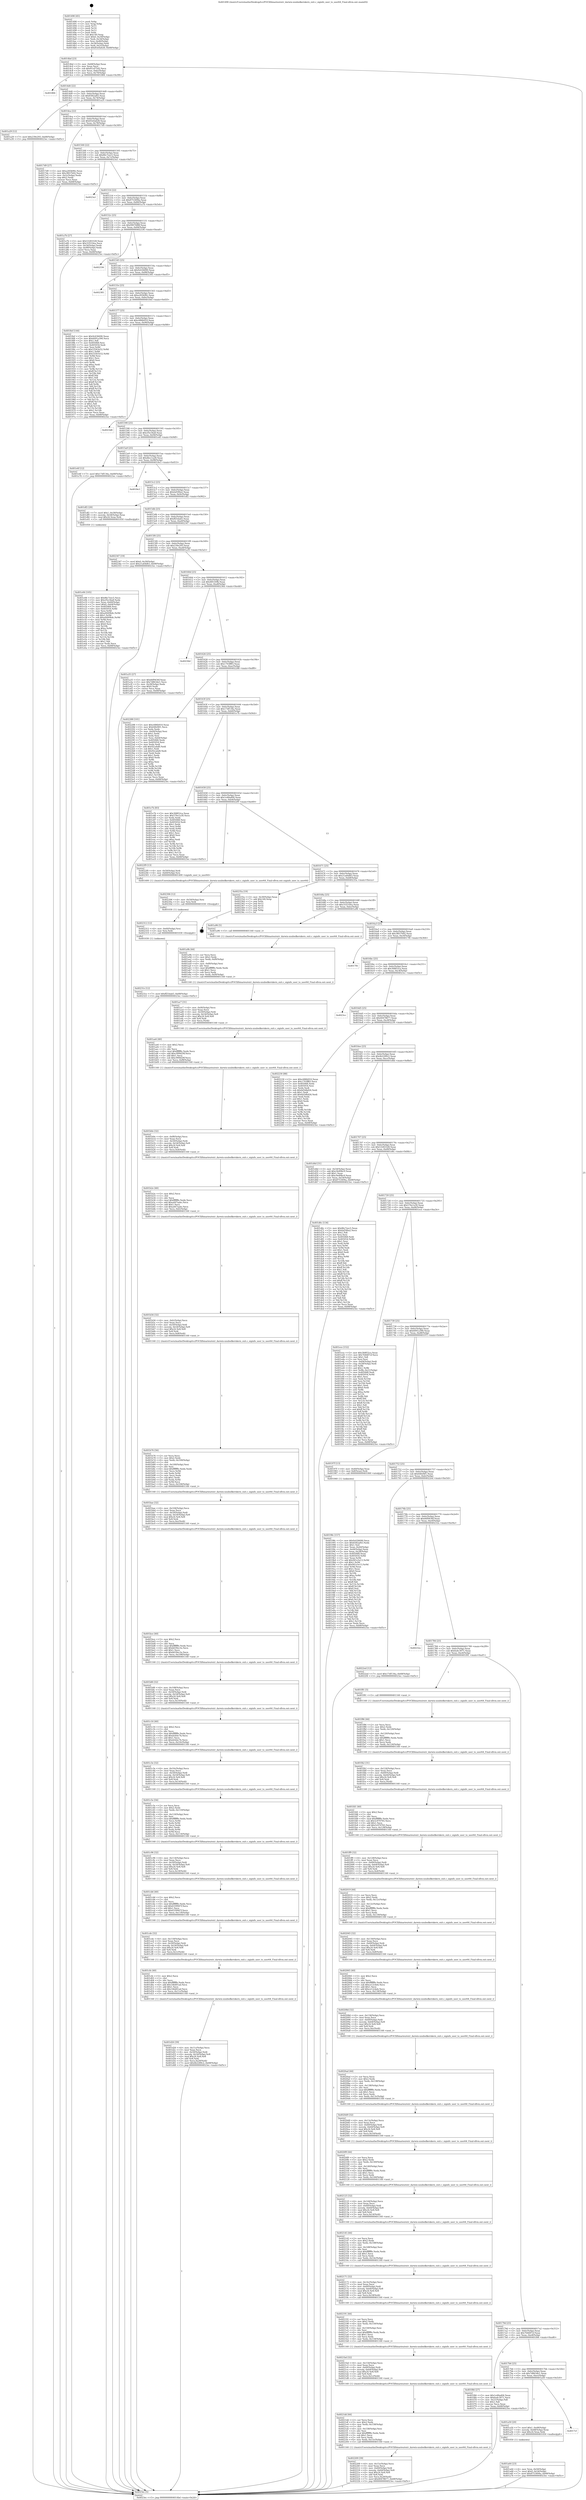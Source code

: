 digraph "0x401490" {
  label = "0x401490 (/mnt/c/Users/mathe/Desktop/tcc/POCII/binaries/extr_darwin-xnubsdkernkern_exit.c_siginfo_user_to_user64_Final-ollvm.out::main(0))"
  labelloc = "t"
  node[shape=record]

  Entry [label="",width=0.3,height=0.3,shape=circle,fillcolor=black,style=filled]
  "0x4014bd" [label="{
     0x4014bd [23]\l
     | [instrs]\l
     &nbsp;&nbsp;0x4014bd \<+3\>: mov -0x68(%rbp),%eax\l
     &nbsp;&nbsp;0x4014c0 \<+2\>: mov %eax,%ecx\l
     &nbsp;&nbsp;0x4014c2 \<+6\>: sub $0x81cd75d2,%ecx\l
     &nbsp;&nbsp;0x4014c8 \<+3\>: mov %eax,-0x6c(%rbp)\l
     &nbsp;&nbsp;0x4014cb \<+3\>: mov %ecx,-0x70(%rbp)\l
     &nbsp;&nbsp;0x4014ce \<+6\>: je 0000000000401884 \<main+0x3f4\>\l
  }"]
  "0x401884" [label="{
     0x401884\l
  }", style=dashed]
  "0x4014d4" [label="{
     0x4014d4 [22]\l
     | [instrs]\l
     &nbsp;&nbsp;0x4014d4 \<+5\>: jmp 00000000004014d9 \<main+0x49\>\l
     &nbsp;&nbsp;0x4014d9 \<+3\>: mov -0x6c(%rbp),%eax\l
     &nbsp;&nbsp;0x4014dc \<+5\>: sub $0x8382af43,%eax\l
     &nbsp;&nbsp;0x4014e1 \<+3\>: mov %eax,-0x74(%rbp)\l
     &nbsp;&nbsp;0x4014e4 \<+6\>: je 0000000000401a29 \<main+0x599\>\l
  }"]
  Exit [label="",width=0.3,height=0.3,shape=circle,fillcolor=black,style=filled,peripheries=2]
  "0x401a29" [label="{
     0x401a29 [12]\l
     | [instrs]\l
     &nbsp;&nbsp;0x401a29 \<+7\>: movl $0x239e293,-0x68(%rbp)\l
     &nbsp;&nbsp;0x401a30 \<+5\>: jmp 00000000004023ec \<main+0xf5c\>\l
  }"]
  "0x4014ea" [label="{
     0x4014ea [22]\l
     | [instrs]\l
     &nbsp;&nbsp;0x4014ea \<+5\>: jmp 00000000004014ef \<main+0x5f\>\l
     &nbsp;&nbsp;0x4014ef \<+3\>: mov -0x6c(%rbp),%eax\l
     &nbsp;&nbsp;0x4014f2 \<+5\>: sub $0x83e0a628,%eax\l
     &nbsp;&nbsp;0x4014f7 \<+3\>: mov %eax,-0x78(%rbp)\l
     &nbsp;&nbsp;0x4014fa \<+6\>: je 00000000004017d9 \<main+0x349\>\l
  }"]
  "0x40231e" [label="{
     0x40231e [12]\l
     | [instrs]\l
     &nbsp;&nbsp;0x40231e \<+7\>: movl $0xff25dab5,-0x68(%rbp)\l
     &nbsp;&nbsp;0x402325 \<+5\>: jmp 00000000004023ec \<main+0xf5c\>\l
  }"]
  "0x4017d9" [label="{
     0x4017d9 [27]\l
     | [instrs]\l
     &nbsp;&nbsp;0x4017d9 \<+5\>: mov $0xa283b90c,%eax\l
     &nbsp;&nbsp;0x4017de \<+5\>: mov $0x3f657b92,%ecx\l
     &nbsp;&nbsp;0x4017e3 \<+3\>: mov -0x2c(%rbp),%edx\l
     &nbsp;&nbsp;0x4017e6 \<+3\>: cmp $0x2,%edx\l
     &nbsp;&nbsp;0x4017e9 \<+3\>: cmovne %ecx,%eax\l
     &nbsp;&nbsp;0x4017ec \<+3\>: mov %eax,-0x68(%rbp)\l
     &nbsp;&nbsp;0x4017ef \<+5\>: jmp 00000000004023ec \<main+0xf5c\>\l
  }"]
  "0x401500" [label="{
     0x401500 [22]\l
     | [instrs]\l
     &nbsp;&nbsp;0x401500 \<+5\>: jmp 0000000000401505 \<main+0x75\>\l
     &nbsp;&nbsp;0x401505 \<+3\>: mov -0x6c(%rbp),%eax\l
     &nbsp;&nbsp;0x401508 \<+5\>: sub $0x86c7eec5,%eax\l
     &nbsp;&nbsp;0x40150d \<+3\>: mov %eax,-0x7c(%rbp)\l
     &nbsp;&nbsp;0x401510 \<+6\>: je 00000000004023a1 \<main+0xf11\>\l
  }"]
  "0x4023ec" [label="{
     0x4023ec [5]\l
     | [instrs]\l
     &nbsp;&nbsp;0x4023ec \<+5\>: jmp 00000000004014bd \<main+0x2d\>\l
  }"]
  "0x401490" [label="{
     0x401490 [45]\l
     | [instrs]\l
     &nbsp;&nbsp;0x401490 \<+1\>: push %rbp\l
     &nbsp;&nbsp;0x401491 \<+3\>: mov %rsp,%rbp\l
     &nbsp;&nbsp;0x401494 \<+2\>: push %r15\l
     &nbsp;&nbsp;0x401496 \<+2\>: push %r14\l
     &nbsp;&nbsp;0x401498 \<+2\>: push %r12\l
     &nbsp;&nbsp;0x40149a \<+1\>: push %rbx\l
     &nbsp;&nbsp;0x40149b \<+7\>: sub $0x140,%rsp\l
     &nbsp;&nbsp;0x4014a2 \<+7\>: movl $0x0,-0x30(%rbp)\l
     &nbsp;&nbsp;0x4014a9 \<+3\>: mov %edi,-0x34(%rbp)\l
     &nbsp;&nbsp;0x4014ac \<+4\>: mov %rsi,-0x40(%rbp)\l
     &nbsp;&nbsp;0x4014b0 \<+3\>: mov -0x34(%rbp),%edi\l
     &nbsp;&nbsp;0x4014b3 \<+3\>: mov %edi,-0x2c(%rbp)\l
     &nbsp;&nbsp;0x4014b6 \<+7\>: movl $0x83e0a628,-0x68(%rbp)\l
  }"]
  "0x402312" [label="{
     0x402312 [12]\l
     | [instrs]\l
     &nbsp;&nbsp;0x402312 \<+4\>: mov -0x60(%rbp),%rsi\l
     &nbsp;&nbsp;0x402316 \<+3\>: mov %rsi,%rdi\l
     &nbsp;&nbsp;0x402319 \<+5\>: call 0000000000401030 \<free@plt\>\l
     | [calls]\l
     &nbsp;&nbsp;0x401030 \{1\} (unknown)\l
  }"]
  "0x4023a1" [label="{
     0x4023a1\l
  }", style=dashed]
  "0x401516" [label="{
     0x401516 [22]\l
     | [instrs]\l
     &nbsp;&nbsp;0x401516 \<+5\>: jmp 000000000040151b \<main+0x8b\>\l
     &nbsp;&nbsp;0x40151b \<+3\>: mov -0x6c(%rbp),%eax\l
     &nbsp;&nbsp;0x40151e \<+5\>: sub $0x8753494a,%eax\l
     &nbsp;&nbsp;0x401523 \<+3\>: mov %eax,-0x80(%rbp)\l
     &nbsp;&nbsp;0x401526 \<+6\>: je 0000000000401a7b \<main+0x5eb\>\l
  }"]
  "0x402306" [label="{
     0x402306 [12]\l
     | [instrs]\l
     &nbsp;&nbsp;0x402306 \<+4\>: mov -0x50(%rbp),%rsi\l
     &nbsp;&nbsp;0x40230a \<+3\>: mov %rsi,%rdi\l
     &nbsp;&nbsp;0x40230d \<+5\>: call 0000000000401030 \<free@plt\>\l
     | [calls]\l
     &nbsp;&nbsp;0x401030 \{1\} (unknown)\l
  }"]
  "0x401a7b" [label="{
     0x401a7b [27]\l
     | [instrs]\l
     &nbsp;&nbsp;0x401a7b \<+5\>: mov $0x53283328,%eax\l
     &nbsp;&nbsp;0x401a80 \<+5\>: mov $0x31f210ea,%ecx\l
     &nbsp;&nbsp;0x401a85 \<+3\>: mov -0x54(%rbp),%edx\l
     &nbsp;&nbsp;0x401a88 \<+3\>: cmp -0x48(%rbp),%edx\l
     &nbsp;&nbsp;0x401a8b \<+3\>: cmovl %ecx,%eax\l
     &nbsp;&nbsp;0x401a8e \<+3\>: mov %eax,-0x68(%rbp)\l
     &nbsp;&nbsp;0x401a91 \<+5\>: jmp 00000000004023ec \<main+0xf5c\>\l
  }"]
  "0x40152c" [label="{
     0x40152c [25]\l
     | [instrs]\l
     &nbsp;&nbsp;0x40152c \<+5\>: jmp 0000000000401531 \<main+0xa1\>\l
     &nbsp;&nbsp;0x401531 \<+3\>: mov -0x6c(%rbp),%eax\l
     &nbsp;&nbsp;0x401534 \<+5\>: sub $0x9907688f,%eax\l
     &nbsp;&nbsp;0x401539 \<+6\>: mov %eax,-0x84(%rbp)\l
     &nbsp;&nbsp;0x40153f \<+6\>: je 0000000000402336 \<main+0xea6\>\l
  }"]
  "0x402209" [label="{
     0x402209 [39]\l
     | [instrs]\l
     &nbsp;&nbsp;0x402209 \<+6\>: mov -0x15c(%rbp),%ecx\l
     &nbsp;&nbsp;0x40220f \<+3\>: imul %eax,%ecx\l
     &nbsp;&nbsp;0x402212 \<+4\>: mov -0x60(%rbp),%rdi\l
     &nbsp;&nbsp;0x402216 \<+4\>: movslq -0x64(%rbp),%r8\l
     &nbsp;&nbsp;0x40221a \<+4\>: imul $0x24,%r8,%r8\l
     &nbsp;&nbsp;0x40221e \<+3\>: add %r8,%rdi\l
     &nbsp;&nbsp;0x402221 \<+3\>: mov %ecx,0x20(%rdi)\l
     &nbsp;&nbsp;0x402224 \<+7\>: movl $0x40478677,-0x68(%rbp)\l
     &nbsp;&nbsp;0x40222b \<+5\>: jmp 00000000004023ec \<main+0xf5c\>\l
  }"]
  "0x402336" [label="{
     0x402336\l
  }", style=dashed]
  "0x401545" [label="{
     0x401545 [25]\l
     | [instrs]\l
     &nbsp;&nbsp;0x401545 \<+5\>: jmp 000000000040154a \<main+0xba\>\l
     &nbsp;&nbsp;0x40154a \<+3\>: mov -0x6c(%rbp),%eax\l
     &nbsp;&nbsp;0x40154d \<+5\>: sub $0x9c636690,%eax\l
     &nbsp;&nbsp;0x401552 \<+6\>: mov %eax,-0x88(%rbp)\l
     &nbsp;&nbsp;0x401558 \<+6\>: je 0000000000402385 \<main+0xef5\>\l
  }"]
  "0x4021dd" [label="{
     0x4021dd [44]\l
     | [instrs]\l
     &nbsp;&nbsp;0x4021dd \<+2\>: xor %ecx,%ecx\l
     &nbsp;&nbsp;0x4021df \<+5\>: mov $0x2,%edx\l
     &nbsp;&nbsp;0x4021e4 \<+6\>: mov %edx,-0x158(%rbp)\l
     &nbsp;&nbsp;0x4021ea \<+1\>: cltd\l
     &nbsp;&nbsp;0x4021eb \<+6\>: mov -0x158(%rbp),%esi\l
     &nbsp;&nbsp;0x4021f1 \<+2\>: idiv %esi\l
     &nbsp;&nbsp;0x4021f3 \<+6\>: imul $0xfffffffe,%edx,%edx\l
     &nbsp;&nbsp;0x4021f9 \<+3\>: sub $0x1,%ecx\l
     &nbsp;&nbsp;0x4021fc \<+2\>: sub %ecx,%edx\l
     &nbsp;&nbsp;0x4021fe \<+6\>: mov %edx,-0x15c(%rbp)\l
     &nbsp;&nbsp;0x402204 \<+5\>: call 0000000000401160 \<next_i\>\l
     | [calls]\l
     &nbsp;&nbsp;0x401160 \{1\} (/mnt/c/Users/mathe/Desktop/tcc/POCII/binaries/extr_darwin-xnubsdkernkern_exit.c_siginfo_user_to_user64_Final-ollvm.out::next_i)\l
  }"]
  "0x402385" [label="{
     0x402385\l
  }", style=dashed]
  "0x40155e" [label="{
     0x40155e [25]\l
     | [instrs]\l
     &nbsp;&nbsp;0x40155e \<+5\>: jmp 0000000000401563 \<main+0xd3\>\l
     &nbsp;&nbsp;0x401563 \<+3\>: mov -0x6c(%rbp),%eax\l
     &nbsp;&nbsp;0x401566 \<+5\>: sub $0xa283b90c,%eax\l
     &nbsp;&nbsp;0x40156b \<+6\>: mov %eax,-0x8c(%rbp)\l
     &nbsp;&nbsp;0x401571 \<+6\>: je 00000000004018ef \<main+0x45f\>\l
  }"]
  "0x4021bd" [label="{
     0x4021bd [32]\l
     | [instrs]\l
     &nbsp;&nbsp;0x4021bd \<+6\>: mov -0x154(%rbp),%ecx\l
     &nbsp;&nbsp;0x4021c3 \<+3\>: imul %eax,%ecx\l
     &nbsp;&nbsp;0x4021c6 \<+4\>: mov -0x60(%rbp),%rdi\l
     &nbsp;&nbsp;0x4021ca \<+4\>: movslq -0x64(%rbp),%r8\l
     &nbsp;&nbsp;0x4021ce \<+4\>: imul $0x24,%r8,%r8\l
     &nbsp;&nbsp;0x4021d2 \<+3\>: add %r8,%rdi\l
     &nbsp;&nbsp;0x4021d5 \<+3\>: mov %ecx,0x1c(%rdi)\l
     &nbsp;&nbsp;0x4021d8 \<+5\>: call 0000000000401160 \<next_i\>\l
     | [calls]\l
     &nbsp;&nbsp;0x401160 \{1\} (/mnt/c/Users/mathe/Desktop/tcc/POCII/binaries/extr_darwin-xnubsdkernkern_exit.c_siginfo_user_to_user64_Final-ollvm.out::next_i)\l
  }"]
  "0x4018ef" [label="{
     0x4018ef [144]\l
     | [instrs]\l
     &nbsp;&nbsp;0x4018ef \<+5\>: mov $0x9c636690,%eax\l
     &nbsp;&nbsp;0x4018f4 \<+5\>: mov $0x6091a390,%ecx\l
     &nbsp;&nbsp;0x4018f9 \<+2\>: mov $0x1,%dl\l
     &nbsp;&nbsp;0x4018fb \<+7\>: mov 0x405068,%esi\l
     &nbsp;&nbsp;0x401902 \<+7\>: mov 0x405054,%edi\l
     &nbsp;&nbsp;0x401909 \<+3\>: mov %esi,%r8d\l
     &nbsp;&nbsp;0x40190c \<+7\>: sub $0x53563e52,%r8d\l
     &nbsp;&nbsp;0x401913 \<+4\>: sub $0x1,%r8d\l
     &nbsp;&nbsp;0x401917 \<+7\>: add $0x53563e52,%r8d\l
     &nbsp;&nbsp;0x40191e \<+4\>: imul %r8d,%esi\l
     &nbsp;&nbsp;0x401922 \<+3\>: and $0x1,%esi\l
     &nbsp;&nbsp;0x401925 \<+3\>: cmp $0x0,%esi\l
     &nbsp;&nbsp;0x401928 \<+4\>: sete %r9b\l
     &nbsp;&nbsp;0x40192c \<+3\>: cmp $0xa,%edi\l
     &nbsp;&nbsp;0x40192f \<+4\>: setl %r10b\l
     &nbsp;&nbsp;0x401933 \<+3\>: mov %r9b,%r11b\l
     &nbsp;&nbsp;0x401936 \<+4\>: xor $0xff,%r11b\l
     &nbsp;&nbsp;0x40193a \<+3\>: mov %r10b,%bl\l
     &nbsp;&nbsp;0x40193d \<+3\>: xor $0xff,%bl\l
     &nbsp;&nbsp;0x401940 \<+3\>: xor $0x1,%dl\l
     &nbsp;&nbsp;0x401943 \<+3\>: mov %r11b,%r14b\l
     &nbsp;&nbsp;0x401946 \<+4\>: and $0xff,%r14b\l
     &nbsp;&nbsp;0x40194a \<+3\>: and %dl,%r9b\l
     &nbsp;&nbsp;0x40194d \<+3\>: mov %bl,%r15b\l
     &nbsp;&nbsp;0x401950 \<+4\>: and $0xff,%r15b\l
     &nbsp;&nbsp;0x401954 \<+3\>: and %dl,%r10b\l
     &nbsp;&nbsp;0x401957 \<+3\>: or %r9b,%r14b\l
     &nbsp;&nbsp;0x40195a \<+3\>: or %r10b,%r15b\l
     &nbsp;&nbsp;0x40195d \<+3\>: xor %r15b,%r14b\l
     &nbsp;&nbsp;0x401960 \<+3\>: or %bl,%r11b\l
     &nbsp;&nbsp;0x401963 \<+4\>: xor $0xff,%r11b\l
     &nbsp;&nbsp;0x401967 \<+3\>: or $0x1,%dl\l
     &nbsp;&nbsp;0x40196a \<+3\>: and %dl,%r11b\l
     &nbsp;&nbsp;0x40196d \<+3\>: or %r11b,%r14b\l
     &nbsp;&nbsp;0x401970 \<+4\>: test $0x1,%r14b\l
     &nbsp;&nbsp;0x401974 \<+3\>: cmovne %ecx,%eax\l
     &nbsp;&nbsp;0x401977 \<+3\>: mov %eax,-0x68(%rbp)\l
     &nbsp;&nbsp;0x40197a \<+5\>: jmp 00000000004023ec \<main+0xf5c\>\l
  }"]
  "0x401577" [label="{
     0x401577 [25]\l
     | [instrs]\l
     &nbsp;&nbsp;0x401577 \<+5\>: jmp 000000000040157c \<main+0xec\>\l
     &nbsp;&nbsp;0x40157c \<+3\>: mov -0x6c(%rbp),%eax\l
     &nbsp;&nbsp;0x40157f \<+5\>: sub $0xc686b910,%eax\l
     &nbsp;&nbsp;0x401584 \<+6\>: mov %eax,-0x90(%rbp)\l
     &nbsp;&nbsp;0x40158a \<+6\>: je 00000000004023d8 \<main+0xf48\>\l
  }"]
  "0x402191" [label="{
     0x402191 [44]\l
     | [instrs]\l
     &nbsp;&nbsp;0x402191 \<+2\>: xor %ecx,%ecx\l
     &nbsp;&nbsp;0x402193 \<+5\>: mov $0x2,%edx\l
     &nbsp;&nbsp;0x402198 \<+6\>: mov %edx,-0x150(%rbp)\l
     &nbsp;&nbsp;0x40219e \<+1\>: cltd\l
     &nbsp;&nbsp;0x40219f \<+6\>: mov -0x150(%rbp),%esi\l
     &nbsp;&nbsp;0x4021a5 \<+2\>: idiv %esi\l
     &nbsp;&nbsp;0x4021a7 \<+6\>: imul $0xfffffffe,%edx,%edx\l
     &nbsp;&nbsp;0x4021ad \<+3\>: sub $0x1,%ecx\l
     &nbsp;&nbsp;0x4021b0 \<+2\>: sub %ecx,%edx\l
     &nbsp;&nbsp;0x4021b2 \<+6\>: mov %edx,-0x154(%rbp)\l
     &nbsp;&nbsp;0x4021b8 \<+5\>: call 0000000000401160 \<next_i\>\l
     | [calls]\l
     &nbsp;&nbsp;0x401160 \{1\} (/mnt/c/Users/mathe/Desktop/tcc/POCII/binaries/extr_darwin-xnubsdkernkern_exit.c_siginfo_user_to_user64_Final-ollvm.out::next_i)\l
  }"]
  "0x4023d8" [label="{
     0x4023d8\l
  }", style=dashed]
  "0x401590" [label="{
     0x401590 [25]\l
     | [instrs]\l
     &nbsp;&nbsp;0x401590 \<+5\>: jmp 0000000000401595 \<main+0x105\>\l
     &nbsp;&nbsp;0x401595 \<+3\>: mov -0x6c(%rbp),%eax\l
     &nbsp;&nbsp;0x401598 \<+5\>: sub $0xcf5e34a8,%eax\l
     &nbsp;&nbsp;0x40159d \<+6\>: mov %eax,-0x94(%rbp)\l
     &nbsp;&nbsp;0x4015a3 \<+6\>: je 0000000000401e6f \<main+0x9df\>\l
  }"]
  "0x402171" [label="{
     0x402171 [32]\l
     | [instrs]\l
     &nbsp;&nbsp;0x402171 \<+6\>: mov -0x14c(%rbp),%ecx\l
     &nbsp;&nbsp;0x402177 \<+3\>: imul %eax,%ecx\l
     &nbsp;&nbsp;0x40217a \<+4\>: mov -0x60(%rbp),%rdi\l
     &nbsp;&nbsp;0x40217e \<+4\>: movslq -0x64(%rbp),%r8\l
     &nbsp;&nbsp;0x402182 \<+4\>: imul $0x24,%r8,%r8\l
     &nbsp;&nbsp;0x402186 \<+3\>: add %r8,%rdi\l
     &nbsp;&nbsp;0x402189 \<+3\>: mov %ecx,0x18(%rdi)\l
     &nbsp;&nbsp;0x40218c \<+5\>: call 0000000000401160 \<next_i\>\l
     | [calls]\l
     &nbsp;&nbsp;0x401160 \{1\} (/mnt/c/Users/mathe/Desktop/tcc/POCII/binaries/extr_darwin-xnubsdkernkern_exit.c_siginfo_user_to_user64_Final-ollvm.out::next_i)\l
  }"]
  "0x401e6f" [label="{
     0x401e6f [12]\l
     | [instrs]\l
     &nbsp;&nbsp;0x401e6f \<+7\>: movl $0x17df134a,-0x68(%rbp)\l
     &nbsp;&nbsp;0x401e76 \<+5\>: jmp 00000000004023ec \<main+0xf5c\>\l
  }"]
  "0x4015a9" [label="{
     0x4015a9 [25]\l
     | [instrs]\l
     &nbsp;&nbsp;0x4015a9 \<+5\>: jmp 00000000004015ae \<main+0x11e\>\l
     &nbsp;&nbsp;0x4015ae \<+3\>: mov -0x6c(%rbp),%eax\l
     &nbsp;&nbsp;0x4015b1 \<+5\>: sub $0xdbcc1a28,%eax\l
     &nbsp;&nbsp;0x4015b6 \<+6\>: mov %eax,-0x98(%rbp)\l
     &nbsp;&nbsp;0x4015bc \<+6\>: je 00000000004018e3 \<main+0x453\>\l
  }"]
  "0x402145" [label="{
     0x402145 [44]\l
     | [instrs]\l
     &nbsp;&nbsp;0x402145 \<+2\>: xor %ecx,%ecx\l
     &nbsp;&nbsp;0x402147 \<+5\>: mov $0x2,%edx\l
     &nbsp;&nbsp;0x40214c \<+6\>: mov %edx,-0x148(%rbp)\l
     &nbsp;&nbsp;0x402152 \<+1\>: cltd\l
     &nbsp;&nbsp;0x402153 \<+6\>: mov -0x148(%rbp),%esi\l
     &nbsp;&nbsp;0x402159 \<+2\>: idiv %esi\l
     &nbsp;&nbsp;0x40215b \<+6\>: imul $0xfffffffe,%edx,%edx\l
     &nbsp;&nbsp;0x402161 \<+3\>: sub $0x1,%ecx\l
     &nbsp;&nbsp;0x402164 \<+2\>: sub %ecx,%edx\l
     &nbsp;&nbsp;0x402166 \<+6\>: mov %edx,-0x14c(%rbp)\l
     &nbsp;&nbsp;0x40216c \<+5\>: call 0000000000401160 \<next_i\>\l
     | [calls]\l
     &nbsp;&nbsp;0x401160 \{1\} (/mnt/c/Users/mathe/Desktop/tcc/POCII/binaries/extr_darwin-xnubsdkernkern_exit.c_siginfo_user_to_user64_Final-ollvm.out::next_i)\l
  }"]
  "0x4018e3" [label="{
     0x4018e3\l
  }", style=dashed]
  "0x4015c2" [label="{
     0x4015c2 [25]\l
     | [instrs]\l
     &nbsp;&nbsp;0x4015c2 \<+5\>: jmp 00000000004015c7 \<main+0x137\>\l
     &nbsp;&nbsp;0x4015c7 \<+3\>: mov -0x6c(%rbp),%eax\l
     &nbsp;&nbsp;0x4015ca \<+5\>: sub $0xfaf290a2,%eax\l
     &nbsp;&nbsp;0x4015cf \<+6\>: mov %eax,-0x9c(%rbp)\l
     &nbsp;&nbsp;0x4015d5 \<+6\>: je 0000000000401df2 \<main+0x962\>\l
  }"]
  "0x402125" [label="{
     0x402125 [32]\l
     | [instrs]\l
     &nbsp;&nbsp;0x402125 \<+6\>: mov -0x144(%rbp),%ecx\l
     &nbsp;&nbsp;0x40212b \<+3\>: imul %eax,%ecx\l
     &nbsp;&nbsp;0x40212e \<+4\>: mov -0x60(%rbp),%rdi\l
     &nbsp;&nbsp;0x402132 \<+4\>: movslq -0x64(%rbp),%r8\l
     &nbsp;&nbsp;0x402136 \<+4\>: imul $0x24,%r8,%r8\l
     &nbsp;&nbsp;0x40213a \<+3\>: add %r8,%rdi\l
     &nbsp;&nbsp;0x40213d \<+3\>: mov %ecx,0x14(%rdi)\l
     &nbsp;&nbsp;0x402140 \<+5\>: call 0000000000401160 \<next_i\>\l
     | [calls]\l
     &nbsp;&nbsp;0x401160 \{1\} (/mnt/c/Users/mathe/Desktop/tcc/POCII/binaries/extr_darwin-xnubsdkernkern_exit.c_siginfo_user_to_user64_Final-ollvm.out::next_i)\l
  }"]
  "0x401df2" [label="{
     0x401df2 [20]\l
     | [instrs]\l
     &nbsp;&nbsp;0x401df2 \<+7\>: movl $0x1,-0x58(%rbp)\l
     &nbsp;&nbsp;0x401df9 \<+4\>: movslq -0x58(%rbp),%rax\l
     &nbsp;&nbsp;0x401dfd \<+4\>: imul $0x24,%rax,%rdi\l
     &nbsp;&nbsp;0x401e01 \<+5\>: call 0000000000401050 \<malloc@plt\>\l
     | [calls]\l
     &nbsp;&nbsp;0x401050 \{1\} (unknown)\l
  }"]
  "0x4015db" [label="{
     0x4015db [25]\l
     | [instrs]\l
     &nbsp;&nbsp;0x4015db \<+5\>: jmp 00000000004015e0 \<main+0x150\>\l
     &nbsp;&nbsp;0x4015e0 \<+3\>: mov -0x6c(%rbp),%eax\l
     &nbsp;&nbsp;0x4015e3 \<+5\>: sub $0xff25dab5,%eax\l
     &nbsp;&nbsp;0x4015e8 \<+6\>: mov %eax,-0xa0(%rbp)\l
     &nbsp;&nbsp;0x4015ee \<+6\>: je 0000000000402347 \<main+0xeb7\>\l
  }"]
  "0x4020f9" [label="{
     0x4020f9 [44]\l
     | [instrs]\l
     &nbsp;&nbsp;0x4020f9 \<+2\>: xor %ecx,%ecx\l
     &nbsp;&nbsp;0x4020fb \<+5\>: mov $0x2,%edx\l
     &nbsp;&nbsp;0x402100 \<+6\>: mov %edx,-0x140(%rbp)\l
     &nbsp;&nbsp;0x402106 \<+1\>: cltd\l
     &nbsp;&nbsp;0x402107 \<+6\>: mov -0x140(%rbp),%esi\l
     &nbsp;&nbsp;0x40210d \<+2\>: idiv %esi\l
     &nbsp;&nbsp;0x40210f \<+6\>: imul $0xfffffffe,%edx,%edx\l
     &nbsp;&nbsp;0x402115 \<+3\>: sub $0x1,%ecx\l
     &nbsp;&nbsp;0x402118 \<+2\>: sub %ecx,%edx\l
     &nbsp;&nbsp;0x40211a \<+6\>: mov %edx,-0x144(%rbp)\l
     &nbsp;&nbsp;0x402120 \<+5\>: call 0000000000401160 \<next_i\>\l
     | [calls]\l
     &nbsp;&nbsp;0x401160 \{1\} (/mnt/c/Users/mathe/Desktop/tcc/POCII/binaries/extr_darwin-xnubsdkernkern_exit.c_siginfo_user_to_user64_Final-ollvm.out::next_i)\l
  }"]
  "0x402347" [label="{
     0x402347 [19]\l
     | [instrs]\l
     &nbsp;&nbsp;0x402347 \<+7\>: movl $0x0,-0x30(%rbp)\l
     &nbsp;&nbsp;0x40234e \<+7\>: movl $0x21a64d63,-0x68(%rbp)\l
     &nbsp;&nbsp;0x402355 \<+5\>: jmp 00000000004023ec \<main+0xf5c\>\l
  }"]
  "0x4015f4" [label="{
     0x4015f4 [25]\l
     | [instrs]\l
     &nbsp;&nbsp;0x4015f4 \<+5\>: jmp 00000000004015f9 \<main+0x169\>\l
     &nbsp;&nbsp;0x4015f9 \<+3\>: mov -0x6c(%rbp),%eax\l
     &nbsp;&nbsp;0x4015fc \<+5\>: sub $0x239e293,%eax\l
     &nbsp;&nbsp;0x401601 \<+6\>: mov %eax,-0xa4(%rbp)\l
     &nbsp;&nbsp;0x401607 \<+6\>: je 0000000000401a35 \<main+0x5a5\>\l
  }"]
  "0x4020d9" [label="{
     0x4020d9 [32]\l
     | [instrs]\l
     &nbsp;&nbsp;0x4020d9 \<+6\>: mov -0x13c(%rbp),%ecx\l
     &nbsp;&nbsp;0x4020df \<+3\>: imul %eax,%ecx\l
     &nbsp;&nbsp;0x4020e2 \<+4\>: mov -0x60(%rbp),%rdi\l
     &nbsp;&nbsp;0x4020e6 \<+4\>: movslq -0x64(%rbp),%r8\l
     &nbsp;&nbsp;0x4020ea \<+4\>: imul $0x24,%r8,%r8\l
     &nbsp;&nbsp;0x4020ee \<+3\>: add %r8,%rdi\l
     &nbsp;&nbsp;0x4020f1 \<+3\>: mov %ecx,0x10(%rdi)\l
     &nbsp;&nbsp;0x4020f4 \<+5\>: call 0000000000401160 \<next_i\>\l
     | [calls]\l
     &nbsp;&nbsp;0x401160 \{1\} (/mnt/c/Users/mathe/Desktop/tcc/POCII/binaries/extr_darwin-xnubsdkernkern_exit.c_siginfo_user_to_user64_Final-ollvm.out::next_i)\l
  }"]
  "0x401a35" [label="{
     0x401a35 [27]\l
     | [instrs]\l
     &nbsp;&nbsp;0x401a35 \<+5\>: mov $0x66f9436f,%eax\l
     &nbsp;&nbsp;0x401a3a \<+5\>: mov $0x7d863de1,%ecx\l
     &nbsp;&nbsp;0x401a3f \<+3\>: mov -0x28(%rbp),%edx\l
     &nbsp;&nbsp;0x401a42 \<+3\>: cmp $0x0,%edx\l
     &nbsp;&nbsp;0x401a45 \<+3\>: cmove %ecx,%eax\l
     &nbsp;&nbsp;0x401a48 \<+3\>: mov %eax,-0x68(%rbp)\l
     &nbsp;&nbsp;0x401a4b \<+5\>: jmp 00000000004023ec \<main+0xf5c\>\l
  }"]
  "0x40160d" [label="{
     0x40160d [25]\l
     | [instrs]\l
     &nbsp;&nbsp;0x40160d \<+5\>: jmp 0000000000401612 \<main+0x182\>\l
     &nbsp;&nbsp;0x401612 \<+3\>: mov -0x6c(%rbp),%eax\l
     &nbsp;&nbsp;0x401615 \<+5\>: sub $0x485169b,%eax\l
     &nbsp;&nbsp;0x40161a \<+6\>: mov %eax,-0xa8(%rbp)\l
     &nbsp;&nbsp;0x401620 \<+6\>: je 000000000040236d \<main+0xedd\>\l
  }"]
  "0x4020ad" [label="{
     0x4020ad [44]\l
     | [instrs]\l
     &nbsp;&nbsp;0x4020ad \<+2\>: xor %ecx,%ecx\l
     &nbsp;&nbsp;0x4020af \<+5\>: mov $0x2,%edx\l
     &nbsp;&nbsp;0x4020b4 \<+6\>: mov %edx,-0x138(%rbp)\l
     &nbsp;&nbsp;0x4020ba \<+1\>: cltd\l
     &nbsp;&nbsp;0x4020bb \<+6\>: mov -0x138(%rbp),%esi\l
     &nbsp;&nbsp;0x4020c1 \<+2\>: idiv %esi\l
     &nbsp;&nbsp;0x4020c3 \<+6\>: imul $0xfffffffe,%edx,%edx\l
     &nbsp;&nbsp;0x4020c9 \<+3\>: sub $0x1,%ecx\l
     &nbsp;&nbsp;0x4020cc \<+2\>: sub %ecx,%edx\l
     &nbsp;&nbsp;0x4020ce \<+6\>: mov %edx,-0x13c(%rbp)\l
     &nbsp;&nbsp;0x4020d4 \<+5\>: call 0000000000401160 \<next_i\>\l
     | [calls]\l
     &nbsp;&nbsp;0x401160 \{1\} (/mnt/c/Users/mathe/Desktop/tcc/POCII/binaries/extr_darwin-xnubsdkernkern_exit.c_siginfo_user_to_user64_Final-ollvm.out::next_i)\l
  }"]
  "0x40236d" [label="{
     0x40236d\l
  }", style=dashed]
  "0x401626" [label="{
     0x401626 [25]\l
     | [instrs]\l
     &nbsp;&nbsp;0x401626 \<+5\>: jmp 000000000040162b \<main+0x19b\>\l
     &nbsp;&nbsp;0x40162b \<+3\>: mov -0x6c(%rbp),%eax\l
     &nbsp;&nbsp;0x40162e \<+5\>: sub $0x1703ff83,%eax\l
     &nbsp;&nbsp;0x401633 \<+6\>: mov %eax,-0xac(%rbp)\l
     &nbsp;&nbsp;0x401639 \<+6\>: je 0000000000402288 \<main+0xdf8\>\l
  }"]
  "0x40208d" [label="{
     0x40208d [32]\l
     | [instrs]\l
     &nbsp;&nbsp;0x40208d \<+6\>: mov -0x134(%rbp),%ecx\l
     &nbsp;&nbsp;0x402093 \<+3\>: imul %eax,%ecx\l
     &nbsp;&nbsp;0x402096 \<+4\>: mov -0x60(%rbp),%rdi\l
     &nbsp;&nbsp;0x40209a \<+4\>: movslq -0x64(%rbp),%r8\l
     &nbsp;&nbsp;0x40209e \<+4\>: imul $0x24,%r8,%r8\l
     &nbsp;&nbsp;0x4020a2 \<+3\>: add %r8,%rdi\l
     &nbsp;&nbsp;0x4020a5 \<+3\>: mov %ecx,0xc(%rdi)\l
     &nbsp;&nbsp;0x4020a8 \<+5\>: call 0000000000401160 \<next_i\>\l
     | [calls]\l
     &nbsp;&nbsp;0x401160 \{1\} (/mnt/c/Users/mathe/Desktop/tcc/POCII/binaries/extr_darwin-xnubsdkernkern_exit.c_siginfo_user_to_user64_Final-ollvm.out::next_i)\l
  }"]
  "0x402288" [label="{
     0x402288 [101]\l
     | [instrs]\l
     &nbsp;&nbsp;0x402288 \<+5\>: mov $0xc686b910,%eax\l
     &nbsp;&nbsp;0x40228d \<+5\>: mov $0x64fef4f1,%ecx\l
     &nbsp;&nbsp;0x402292 \<+2\>: xor %edx,%edx\l
     &nbsp;&nbsp;0x402294 \<+3\>: mov -0x64(%rbp),%esi\l
     &nbsp;&nbsp;0x402297 \<+3\>: sub $0x1,%edx\l
     &nbsp;&nbsp;0x40229a \<+2\>: sub %edx,%esi\l
     &nbsp;&nbsp;0x40229c \<+3\>: mov %esi,-0x64(%rbp)\l
     &nbsp;&nbsp;0x40229f \<+7\>: mov 0x405068,%edx\l
     &nbsp;&nbsp;0x4022a6 \<+7\>: mov 0x405054,%esi\l
     &nbsp;&nbsp;0x4022ad \<+2\>: mov %edx,%edi\l
     &nbsp;&nbsp;0x4022af \<+6\>: add $0x92cabd0,%edi\l
     &nbsp;&nbsp;0x4022b5 \<+3\>: sub $0x1,%edi\l
     &nbsp;&nbsp;0x4022b8 \<+6\>: sub $0x92cabd0,%edi\l
     &nbsp;&nbsp;0x4022be \<+3\>: imul %edi,%edx\l
     &nbsp;&nbsp;0x4022c1 \<+3\>: and $0x1,%edx\l
     &nbsp;&nbsp;0x4022c4 \<+3\>: cmp $0x0,%edx\l
     &nbsp;&nbsp;0x4022c7 \<+4\>: sete %r8b\l
     &nbsp;&nbsp;0x4022cb \<+3\>: cmp $0xa,%esi\l
     &nbsp;&nbsp;0x4022ce \<+4\>: setl %r9b\l
     &nbsp;&nbsp;0x4022d2 \<+3\>: mov %r8b,%r10b\l
     &nbsp;&nbsp;0x4022d5 \<+3\>: and %r9b,%r10b\l
     &nbsp;&nbsp;0x4022d8 \<+3\>: xor %r9b,%r8b\l
     &nbsp;&nbsp;0x4022db \<+3\>: or %r8b,%r10b\l
     &nbsp;&nbsp;0x4022de \<+4\>: test $0x1,%r10b\l
     &nbsp;&nbsp;0x4022e2 \<+3\>: cmovne %ecx,%eax\l
     &nbsp;&nbsp;0x4022e5 \<+3\>: mov %eax,-0x68(%rbp)\l
     &nbsp;&nbsp;0x4022e8 \<+5\>: jmp 00000000004023ec \<main+0xf5c\>\l
  }"]
  "0x40163f" [label="{
     0x40163f [25]\l
     | [instrs]\l
     &nbsp;&nbsp;0x40163f \<+5\>: jmp 0000000000401644 \<main+0x1b4\>\l
     &nbsp;&nbsp;0x401644 \<+3\>: mov -0x6c(%rbp),%eax\l
     &nbsp;&nbsp;0x401647 \<+5\>: sub $0x17df134a,%eax\l
     &nbsp;&nbsp;0x40164c \<+6\>: mov %eax,-0xb0(%rbp)\l
     &nbsp;&nbsp;0x401652 \<+6\>: je 0000000000401e7b \<main+0x9eb\>\l
  }"]
  "0x402065" [label="{
     0x402065 [40]\l
     | [instrs]\l
     &nbsp;&nbsp;0x402065 \<+5\>: mov $0x2,%ecx\l
     &nbsp;&nbsp;0x40206a \<+1\>: cltd\l
     &nbsp;&nbsp;0x40206b \<+2\>: idiv %ecx\l
     &nbsp;&nbsp;0x40206d \<+6\>: imul $0xfffffffe,%edx,%ecx\l
     &nbsp;&nbsp;0x402073 \<+6\>: sub $0xce12cbeb,%ecx\l
     &nbsp;&nbsp;0x402079 \<+3\>: add $0x1,%ecx\l
     &nbsp;&nbsp;0x40207c \<+6\>: add $0xce12cbeb,%ecx\l
     &nbsp;&nbsp;0x402082 \<+6\>: mov %ecx,-0x134(%rbp)\l
     &nbsp;&nbsp;0x402088 \<+5\>: call 0000000000401160 \<next_i\>\l
     | [calls]\l
     &nbsp;&nbsp;0x401160 \{1\} (/mnt/c/Users/mathe/Desktop/tcc/POCII/binaries/extr_darwin-xnubsdkernkern_exit.c_siginfo_user_to_user64_Final-ollvm.out::next_i)\l
  }"]
  "0x401e7b" [label="{
     0x401e7b [83]\l
     | [instrs]\l
     &nbsp;&nbsp;0x401e7b \<+5\>: mov $0x3fd852ca,%eax\l
     &nbsp;&nbsp;0x401e80 \<+5\>: mov $0x576e1a30,%ecx\l
     &nbsp;&nbsp;0x401e85 \<+2\>: xor %edx,%edx\l
     &nbsp;&nbsp;0x401e87 \<+7\>: mov 0x405068,%esi\l
     &nbsp;&nbsp;0x401e8e \<+7\>: mov 0x405054,%edi\l
     &nbsp;&nbsp;0x401e95 \<+3\>: sub $0x1,%edx\l
     &nbsp;&nbsp;0x401e98 \<+3\>: mov %esi,%r8d\l
     &nbsp;&nbsp;0x401e9b \<+3\>: add %edx,%r8d\l
     &nbsp;&nbsp;0x401e9e \<+4\>: imul %r8d,%esi\l
     &nbsp;&nbsp;0x401ea2 \<+3\>: and $0x1,%esi\l
     &nbsp;&nbsp;0x401ea5 \<+3\>: cmp $0x0,%esi\l
     &nbsp;&nbsp;0x401ea8 \<+4\>: sete %r9b\l
     &nbsp;&nbsp;0x401eac \<+3\>: cmp $0xa,%edi\l
     &nbsp;&nbsp;0x401eaf \<+4\>: setl %r10b\l
     &nbsp;&nbsp;0x401eb3 \<+3\>: mov %r9b,%r11b\l
     &nbsp;&nbsp;0x401eb6 \<+3\>: and %r10b,%r11b\l
     &nbsp;&nbsp;0x401eb9 \<+3\>: xor %r10b,%r9b\l
     &nbsp;&nbsp;0x401ebc \<+3\>: or %r9b,%r11b\l
     &nbsp;&nbsp;0x401ebf \<+4\>: test $0x1,%r11b\l
     &nbsp;&nbsp;0x401ec3 \<+3\>: cmovne %ecx,%eax\l
     &nbsp;&nbsp;0x401ec6 \<+3\>: mov %eax,-0x68(%rbp)\l
     &nbsp;&nbsp;0x401ec9 \<+5\>: jmp 00000000004023ec \<main+0xf5c\>\l
  }"]
  "0x401658" [label="{
     0x401658 [25]\l
     | [instrs]\l
     &nbsp;&nbsp;0x401658 \<+5\>: jmp 000000000040165d \<main+0x1cd\>\l
     &nbsp;&nbsp;0x40165d \<+3\>: mov -0x6c(%rbp),%eax\l
     &nbsp;&nbsp;0x401660 \<+5\>: sub $0x1e48ad04,%eax\l
     &nbsp;&nbsp;0x401665 \<+6\>: mov %eax,-0xb4(%rbp)\l
     &nbsp;&nbsp;0x40166b \<+6\>: je 00000000004022f9 \<main+0xe69\>\l
  }"]
  "0x402045" [label="{
     0x402045 [32]\l
     | [instrs]\l
     &nbsp;&nbsp;0x402045 \<+6\>: mov -0x130(%rbp),%ecx\l
     &nbsp;&nbsp;0x40204b \<+3\>: imul %eax,%ecx\l
     &nbsp;&nbsp;0x40204e \<+4\>: mov -0x60(%rbp),%rdi\l
     &nbsp;&nbsp;0x402052 \<+4\>: movslq -0x64(%rbp),%r8\l
     &nbsp;&nbsp;0x402056 \<+4\>: imul $0x24,%r8,%r8\l
     &nbsp;&nbsp;0x40205a \<+3\>: add %r8,%rdi\l
     &nbsp;&nbsp;0x40205d \<+3\>: mov %ecx,0x8(%rdi)\l
     &nbsp;&nbsp;0x402060 \<+5\>: call 0000000000401160 \<next_i\>\l
     | [calls]\l
     &nbsp;&nbsp;0x401160 \{1\} (/mnt/c/Users/mathe/Desktop/tcc/POCII/binaries/extr_darwin-xnubsdkernkern_exit.c_siginfo_user_to_user64_Final-ollvm.out::next_i)\l
  }"]
  "0x4022f9" [label="{
     0x4022f9 [13]\l
     | [instrs]\l
     &nbsp;&nbsp;0x4022f9 \<+4\>: mov -0x50(%rbp),%rdi\l
     &nbsp;&nbsp;0x4022fd \<+4\>: mov -0x60(%rbp),%rsi\l
     &nbsp;&nbsp;0x402301 \<+5\>: call 0000000000401400 \<siginfo_user_to_user64\>\l
     | [calls]\l
     &nbsp;&nbsp;0x401400 \{1\} (/mnt/c/Users/mathe/Desktop/tcc/POCII/binaries/extr_darwin-xnubsdkernkern_exit.c_siginfo_user_to_user64_Final-ollvm.out::siginfo_user_to_user64)\l
  }"]
  "0x401671" [label="{
     0x401671 [25]\l
     | [instrs]\l
     &nbsp;&nbsp;0x401671 \<+5\>: jmp 0000000000401676 \<main+0x1e6\>\l
     &nbsp;&nbsp;0x401676 \<+3\>: mov -0x6c(%rbp),%eax\l
     &nbsp;&nbsp;0x401679 \<+5\>: sub $0x21a64d63,%eax\l
     &nbsp;&nbsp;0x40167e \<+6\>: mov %eax,-0xb8(%rbp)\l
     &nbsp;&nbsp;0x401684 \<+6\>: je 000000000040235a \<main+0xeca\>\l
  }"]
  "0x402019" [label="{
     0x402019 [44]\l
     | [instrs]\l
     &nbsp;&nbsp;0x402019 \<+2\>: xor %ecx,%ecx\l
     &nbsp;&nbsp;0x40201b \<+5\>: mov $0x2,%edx\l
     &nbsp;&nbsp;0x402020 \<+6\>: mov %edx,-0x12c(%rbp)\l
     &nbsp;&nbsp;0x402026 \<+1\>: cltd\l
     &nbsp;&nbsp;0x402027 \<+6\>: mov -0x12c(%rbp),%esi\l
     &nbsp;&nbsp;0x40202d \<+2\>: idiv %esi\l
     &nbsp;&nbsp;0x40202f \<+6\>: imul $0xfffffffe,%edx,%edx\l
     &nbsp;&nbsp;0x402035 \<+3\>: sub $0x1,%ecx\l
     &nbsp;&nbsp;0x402038 \<+2\>: sub %ecx,%edx\l
     &nbsp;&nbsp;0x40203a \<+6\>: mov %edx,-0x130(%rbp)\l
     &nbsp;&nbsp;0x402040 \<+5\>: call 0000000000401160 \<next_i\>\l
     | [calls]\l
     &nbsp;&nbsp;0x401160 \{1\} (/mnt/c/Users/mathe/Desktop/tcc/POCII/binaries/extr_darwin-xnubsdkernkern_exit.c_siginfo_user_to_user64_Final-ollvm.out::next_i)\l
  }"]
  "0x40235a" [label="{
     0x40235a [19]\l
     | [instrs]\l
     &nbsp;&nbsp;0x40235a \<+3\>: mov -0x30(%rbp),%eax\l
     &nbsp;&nbsp;0x40235d \<+7\>: add $0x140,%rsp\l
     &nbsp;&nbsp;0x402364 \<+1\>: pop %rbx\l
     &nbsp;&nbsp;0x402365 \<+2\>: pop %r12\l
     &nbsp;&nbsp;0x402367 \<+2\>: pop %r14\l
     &nbsp;&nbsp;0x402369 \<+2\>: pop %r15\l
     &nbsp;&nbsp;0x40236b \<+1\>: pop %rbp\l
     &nbsp;&nbsp;0x40236c \<+1\>: ret\l
  }"]
  "0x40168a" [label="{
     0x40168a [25]\l
     | [instrs]\l
     &nbsp;&nbsp;0x40168a \<+5\>: jmp 000000000040168f \<main+0x1ff\>\l
     &nbsp;&nbsp;0x40168f \<+3\>: mov -0x6c(%rbp),%eax\l
     &nbsp;&nbsp;0x401692 \<+5\>: sub $0x31f210ea,%eax\l
     &nbsp;&nbsp;0x401697 \<+6\>: mov %eax,-0xbc(%rbp)\l
     &nbsp;&nbsp;0x40169d \<+6\>: je 0000000000401a96 \<main+0x606\>\l
  }"]
  "0x401ff9" [label="{
     0x401ff9 [32]\l
     | [instrs]\l
     &nbsp;&nbsp;0x401ff9 \<+6\>: mov -0x128(%rbp),%ecx\l
     &nbsp;&nbsp;0x401fff \<+3\>: imul %eax,%ecx\l
     &nbsp;&nbsp;0x402002 \<+4\>: mov -0x60(%rbp),%rdi\l
     &nbsp;&nbsp;0x402006 \<+4\>: movslq -0x64(%rbp),%r8\l
     &nbsp;&nbsp;0x40200a \<+4\>: imul $0x24,%r8,%r8\l
     &nbsp;&nbsp;0x40200e \<+3\>: add %r8,%rdi\l
     &nbsp;&nbsp;0x402011 \<+3\>: mov %ecx,0x4(%rdi)\l
     &nbsp;&nbsp;0x402014 \<+5\>: call 0000000000401160 \<next_i\>\l
     | [calls]\l
     &nbsp;&nbsp;0x401160 \{1\} (/mnt/c/Users/mathe/Desktop/tcc/POCII/binaries/extr_darwin-xnubsdkernkern_exit.c_siginfo_user_to_user64_Final-ollvm.out::next_i)\l
  }"]
  "0x401a96" [label="{
     0x401a96 [5]\l
     | [instrs]\l
     &nbsp;&nbsp;0x401a96 \<+5\>: call 0000000000401160 \<next_i\>\l
     | [calls]\l
     &nbsp;&nbsp;0x401160 \{1\} (/mnt/c/Users/mathe/Desktop/tcc/POCII/binaries/extr_darwin-xnubsdkernkern_exit.c_siginfo_user_to_user64_Final-ollvm.out::next_i)\l
  }"]
  "0x4016a3" [label="{
     0x4016a3 [25]\l
     | [instrs]\l
     &nbsp;&nbsp;0x4016a3 \<+5\>: jmp 00000000004016a8 \<main+0x218\>\l
     &nbsp;&nbsp;0x4016a8 \<+3\>: mov -0x6c(%rbp),%eax\l
     &nbsp;&nbsp;0x4016ab \<+5\>: sub $0x3f657b92,%eax\l
     &nbsp;&nbsp;0x4016b0 \<+6\>: mov %eax,-0xc0(%rbp)\l
     &nbsp;&nbsp;0x4016b6 \<+6\>: je 00000000004017f4 \<main+0x364\>\l
  }"]
  "0x401fd1" [label="{
     0x401fd1 [40]\l
     | [instrs]\l
     &nbsp;&nbsp;0x401fd1 \<+5\>: mov $0x2,%ecx\l
     &nbsp;&nbsp;0x401fd6 \<+1\>: cltd\l
     &nbsp;&nbsp;0x401fd7 \<+2\>: idiv %ecx\l
     &nbsp;&nbsp;0x401fd9 \<+6\>: imul $0xfffffffe,%edx,%ecx\l
     &nbsp;&nbsp;0x401fdf \<+6\>: sub $0x5c970765,%ecx\l
     &nbsp;&nbsp;0x401fe5 \<+3\>: add $0x1,%ecx\l
     &nbsp;&nbsp;0x401fe8 \<+6\>: add $0x5c970765,%ecx\l
     &nbsp;&nbsp;0x401fee \<+6\>: mov %ecx,-0x128(%rbp)\l
     &nbsp;&nbsp;0x401ff4 \<+5\>: call 0000000000401160 \<next_i\>\l
     | [calls]\l
     &nbsp;&nbsp;0x401160 \{1\} (/mnt/c/Users/mathe/Desktop/tcc/POCII/binaries/extr_darwin-xnubsdkernkern_exit.c_siginfo_user_to_user64_Final-ollvm.out::next_i)\l
  }"]
  "0x4017f4" [label="{
     0x4017f4\l
  }", style=dashed]
  "0x4016bc" [label="{
     0x4016bc [25]\l
     | [instrs]\l
     &nbsp;&nbsp;0x4016bc \<+5\>: jmp 00000000004016c1 \<main+0x231\>\l
     &nbsp;&nbsp;0x4016c1 \<+3\>: mov -0x6c(%rbp),%eax\l
     &nbsp;&nbsp;0x4016c4 \<+5\>: sub $0x3fd852ca,%eax\l
     &nbsp;&nbsp;0x4016c9 \<+6\>: mov %eax,-0xc4(%rbp)\l
     &nbsp;&nbsp;0x4016cf \<+6\>: je 00000000004023cc \<main+0xf3c\>\l
  }"]
  "0x401fb2" [label="{
     0x401fb2 [31]\l
     | [instrs]\l
     &nbsp;&nbsp;0x401fb2 \<+6\>: mov -0x124(%rbp),%ecx\l
     &nbsp;&nbsp;0x401fb8 \<+3\>: imul %eax,%ecx\l
     &nbsp;&nbsp;0x401fbb \<+4\>: mov -0x60(%rbp),%rdi\l
     &nbsp;&nbsp;0x401fbf \<+4\>: movslq -0x64(%rbp),%r8\l
     &nbsp;&nbsp;0x401fc3 \<+4\>: imul $0x24,%r8,%r8\l
     &nbsp;&nbsp;0x401fc7 \<+3\>: add %r8,%rdi\l
     &nbsp;&nbsp;0x401fca \<+2\>: mov %ecx,(%rdi)\l
     &nbsp;&nbsp;0x401fcc \<+5\>: call 0000000000401160 \<next_i\>\l
     | [calls]\l
     &nbsp;&nbsp;0x401160 \{1\} (/mnt/c/Users/mathe/Desktop/tcc/POCII/binaries/extr_darwin-xnubsdkernkern_exit.c_siginfo_user_to_user64_Final-ollvm.out::next_i)\l
  }"]
  "0x4023cc" [label="{
     0x4023cc\l
  }", style=dashed]
  "0x4016d5" [label="{
     0x4016d5 [25]\l
     | [instrs]\l
     &nbsp;&nbsp;0x4016d5 \<+5\>: jmp 00000000004016da \<main+0x24a\>\l
     &nbsp;&nbsp;0x4016da \<+3\>: mov -0x6c(%rbp),%eax\l
     &nbsp;&nbsp;0x4016dd \<+5\>: sub $0x40478677,%eax\l
     &nbsp;&nbsp;0x4016e2 \<+6\>: mov %eax,-0xc8(%rbp)\l
     &nbsp;&nbsp;0x4016e8 \<+6\>: je 0000000000402230 \<main+0xda0\>\l
  }"]
  "0x401f86" [label="{
     0x401f86 [44]\l
     | [instrs]\l
     &nbsp;&nbsp;0x401f86 \<+2\>: xor %ecx,%ecx\l
     &nbsp;&nbsp;0x401f88 \<+5\>: mov $0x2,%edx\l
     &nbsp;&nbsp;0x401f8d \<+6\>: mov %edx,-0x120(%rbp)\l
     &nbsp;&nbsp;0x401f93 \<+1\>: cltd\l
     &nbsp;&nbsp;0x401f94 \<+6\>: mov -0x120(%rbp),%esi\l
     &nbsp;&nbsp;0x401f9a \<+2\>: idiv %esi\l
     &nbsp;&nbsp;0x401f9c \<+6\>: imul $0xfffffffe,%edx,%edx\l
     &nbsp;&nbsp;0x401fa2 \<+3\>: sub $0x1,%ecx\l
     &nbsp;&nbsp;0x401fa5 \<+2\>: sub %ecx,%edx\l
     &nbsp;&nbsp;0x401fa7 \<+6\>: mov %edx,-0x124(%rbp)\l
     &nbsp;&nbsp;0x401fad \<+5\>: call 0000000000401160 \<next_i\>\l
     | [calls]\l
     &nbsp;&nbsp;0x401160 \{1\} (/mnt/c/Users/mathe/Desktop/tcc/POCII/binaries/extr_darwin-xnubsdkernkern_exit.c_siginfo_user_to_user64_Final-ollvm.out::next_i)\l
  }"]
  "0x402230" [label="{
     0x402230 [88]\l
     | [instrs]\l
     &nbsp;&nbsp;0x402230 \<+5\>: mov $0xc686b910,%eax\l
     &nbsp;&nbsp;0x402235 \<+5\>: mov $0x1703ff83,%ecx\l
     &nbsp;&nbsp;0x40223a \<+7\>: mov 0x405068,%edx\l
     &nbsp;&nbsp;0x402241 \<+7\>: mov 0x405054,%esi\l
     &nbsp;&nbsp;0x402248 \<+2\>: mov %edx,%edi\l
     &nbsp;&nbsp;0x40224a \<+6\>: sub $0x6d3dbd26,%edi\l
     &nbsp;&nbsp;0x402250 \<+3\>: sub $0x1,%edi\l
     &nbsp;&nbsp;0x402253 \<+6\>: add $0x6d3dbd26,%edi\l
     &nbsp;&nbsp;0x402259 \<+3\>: imul %edi,%edx\l
     &nbsp;&nbsp;0x40225c \<+3\>: and $0x1,%edx\l
     &nbsp;&nbsp;0x40225f \<+3\>: cmp $0x0,%edx\l
     &nbsp;&nbsp;0x402262 \<+4\>: sete %r8b\l
     &nbsp;&nbsp;0x402266 \<+3\>: cmp $0xa,%esi\l
     &nbsp;&nbsp;0x402269 \<+4\>: setl %r9b\l
     &nbsp;&nbsp;0x40226d \<+3\>: mov %r8b,%r10b\l
     &nbsp;&nbsp;0x402270 \<+3\>: and %r9b,%r10b\l
     &nbsp;&nbsp;0x402273 \<+3\>: xor %r9b,%r8b\l
     &nbsp;&nbsp;0x402276 \<+3\>: or %r8b,%r10b\l
     &nbsp;&nbsp;0x402279 \<+4\>: test $0x1,%r10b\l
     &nbsp;&nbsp;0x40227d \<+3\>: cmovne %ecx,%eax\l
     &nbsp;&nbsp;0x402280 \<+3\>: mov %eax,-0x68(%rbp)\l
     &nbsp;&nbsp;0x402283 \<+5\>: jmp 00000000004023ec \<main+0xf5c\>\l
  }"]
  "0x4016ee" [label="{
     0x4016ee [25]\l
     | [instrs]\l
     &nbsp;&nbsp;0x4016ee \<+5\>: jmp 00000000004016f3 \<main+0x263\>\l
     &nbsp;&nbsp;0x4016f3 \<+3\>: mov -0x6c(%rbp),%eax\l
     &nbsp;&nbsp;0x4016f6 \<+5\>: sub $0x4b2289c2,%eax\l
     &nbsp;&nbsp;0x4016fb \<+6\>: mov %eax,-0xcc(%rbp)\l
     &nbsp;&nbsp;0x401701 \<+6\>: je 0000000000401d4d \<main+0x8bd\>\l
  }"]
  "0x401e06" [label="{
     0x401e06 [105]\l
     | [instrs]\l
     &nbsp;&nbsp;0x401e06 \<+5\>: mov $0x86c7eec5,%ecx\l
     &nbsp;&nbsp;0x401e0b \<+5\>: mov $0xcf5e34a8,%edx\l
     &nbsp;&nbsp;0x401e10 \<+4\>: mov %rax,-0x60(%rbp)\l
     &nbsp;&nbsp;0x401e14 \<+7\>: movl $0x0,-0x64(%rbp)\l
     &nbsp;&nbsp;0x401e1b \<+7\>: mov 0x405068,%esi\l
     &nbsp;&nbsp;0x401e22 \<+8\>: mov 0x405054,%r8d\l
     &nbsp;&nbsp;0x401e2a \<+3\>: mov %esi,%r9d\l
     &nbsp;&nbsp;0x401e2d \<+7\>: add $0xa0449b4c,%r9d\l
     &nbsp;&nbsp;0x401e34 \<+4\>: sub $0x1,%r9d\l
     &nbsp;&nbsp;0x401e38 \<+7\>: sub $0xa0449b4c,%r9d\l
     &nbsp;&nbsp;0x401e3f \<+4\>: imul %r9d,%esi\l
     &nbsp;&nbsp;0x401e43 \<+3\>: and $0x1,%esi\l
     &nbsp;&nbsp;0x401e46 \<+3\>: cmp $0x0,%esi\l
     &nbsp;&nbsp;0x401e49 \<+4\>: sete %r10b\l
     &nbsp;&nbsp;0x401e4d \<+4\>: cmp $0xa,%r8d\l
     &nbsp;&nbsp;0x401e51 \<+4\>: setl %r11b\l
     &nbsp;&nbsp;0x401e55 \<+3\>: mov %r10b,%bl\l
     &nbsp;&nbsp;0x401e58 \<+3\>: and %r11b,%bl\l
     &nbsp;&nbsp;0x401e5b \<+3\>: xor %r11b,%r10b\l
     &nbsp;&nbsp;0x401e5e \<+3\>: or %r10b,%bl\l
     &nbsp;&nbsp;0x401e61 \<+3\>: test $0x1,%bl\l
     &nbsp;&nbsp;0x401e64 \<+3\>: cmovne %edx,%ecx\l
     &nbsp;&nbsp;0x401e67 \<+3\>: mov %ecx,-0x68(%rbp)\l
     &nbsp;&nbsp;0x401e6a \<+5\>: jmp 00000000004023ec \<main+0xf5c\>\l
  }"]
  "0x401d4d" [label="{
     0x401d4d [31]\l
     | [instrs]\l
     &nbsp;&nbsp;0x401d4d \<+3\>: mov -0x54(%rbp),%eax\l
     &nbsp;&nbsp;0x401d50 \<+5\>: add $0xc9e89bc9,%eax\l
     &nbsp;&nbsp;0x401d55 \<+3\>: add $0x1,%eax\l
     &nbsp;&nbsp;0x401d58 \<+5\>: sub $0xc9e89bc9,%eax\l
     &nbsp;&nbsp;0x401d5d \<+3\>: mov %eax,-0x54(%rbp)\l
     &nbsp;&nbsp;0x401d60 \<+7\>: movl $0x8753494a,-0x68(%rbp)\l
     &nbsp;&nbsp;0x401d67 \<+5\>: jmp 00000000004023ec \<main+0xf5c\>\l
  }"]
  "0x401707" [label="{
     0x401707 [25]\l
     | [instrs]\l
     &nbsp;&nbsp;0x401707 \<+5\>: jmp 000000000040170c \<main+0x27c\>\l
     &nbsp;&nbsp;0x40170c \<+3\>: mov -0x6c(%rbp),%eax\l
     &nbsp;&nbsp;0x40170f \<+5\>: sub $0x53283328,%eax\l
     &nbsp;&nbsp;0x401714 \<+6\>: mov %eax,-0xd0(%rbp)\l
     &nbsp;&nbsp;0x40171a \<+6\>: je 0000000000401d6c \<main+0x8dc\>\l
  }"]
  "0x401d26" [label="{
     0x401d26 [39]\l
     | [instrs]\l
     &nbsp;&nbsp;0x401d26 \<+6\>: mov -0x11c(%rbp),%ecx\l
     &nbsp;&nbsp;0x401d2c \<+3\>: imul %eax,%ecx\l
     &nbsp;&nbsp;0x401d2f \<+4\>: mov -0x50(%rbp),%rdi\l
     &nbsp;&nbsp;0x401d33 \<+4\>: movslq -0x54(%rbp),%r8\l
     &nbsp;&nbsp;0x401d37 \<+4\>: imul $0x24,%r8,%r8\l
     &nbsp;&nbsp;0x401d3b \<+3\>: add %r8,%rdi\l
     &nbsp;&nbsp;0x401d3e \<+3\>: mov %ecx,0x20(%rdi)\l
     &nbsp;&nbsp;0x401d41 \<+7\>: movl $0x4b2289c2,-0x68(%rbp)\l
     &nbsp;&nbsp;0x401d48 \<+5\>: jmp 00000000004023ec \<main+0xf5c\>\l
  }"]
  "0x401d6c" [label="{
     0x401d6c [134]\l
     | [instrs]\l
     &nbsp;&nbsp;0x401d6c \<+5\>: mov $0x86c7eec5,%eax\l
     &nbsp;&nbsp;0x401d71 \<+5\>: mov $0xfaf290a2,%ecx\l
     &nbsp;&nbsp;0x401d76 \<+2\>: mov $0x1,%dl\l
     &nbsp;&nbsp;0x401d78 \<+2\>: xor %esi,%esi\l
     &nbsp;&nbsp;0x401d7a \<+7\>: mov 0x405068,%edi\l
     &nbsp;&nbsp;0x401d81 \<+8\>: mov 0x405054,%r8d\l
     &nbsp;&nbsp;0x401d89 \<+3\>: sub $0x1,%esi\l
     &nbsp;&nbsp;0x401d8c \<+3\>: mov %edi,%r9d\l
     &nbsp;&nbsp;0x401d8f \<+3\>: add %esi,%r9d\l
     &nbsp;&nbsp;0x401d92 \<+4\>: imul %r9d,%edi\l
     &nbsp;&nbsp;0x401d96 \<+3\>: and $0x1,%edi\l
     &nbsp;&nbsp;0x401d99 \<+3\>: cmp $0x0,%edi\l
     &nbsp;&nbsp;0x401d9c \<+4\>: sete %r10b\l
     &nbsp;&nbsp;0x401da0 \<+4\>: cmp $0xa,%r8d\l
     &nbsp;&nbsp;0x401da4 \<+4\>: setl %r11b\l
     &nbsp;&nbsp;0x401da8 \<+3\>: mov %r10b,%bl\l
     &nbsp;&nbsp;0x401dab \<+3\>: xor $0xff,%bl\l
     &nbsp;&nbsp;0x401dae \<+3\>: mov %r11b,%r14b\l
     &nbsp;&nbsp;0x401db1 \<+4\>: xor $0xff,%r14b\l
     &nbsp;&nbsp;0x401db5 \<+3\>: xor $0x1,%dl\l
     &nbsp;&nbsp;0x401db8 \<+3\>: mov %bl,%r15b\l
     &nbsp;&nbsp;0x401dbb \<+4\>: and $0xff,%r15b\l
     &nbsp;&nbsp;0x401dbf \<+3\>: and %dl,%r10b\l
     &nbsp;&nbsp;0x401dc2 \<+3\>: mov %r14b,%r12b\l
     &nbsp;&nbsp;0x401dc5 \<+4\>: and $0xff,%r12b\l
     &nbsp;&nbsp;0x401dc9 \<+3\>: and %dl,%r11b\l
     &nbsp;&nbsp;0x401dcc \<+3\>: or %r10b,%r15b\l
     &nbsp;&nbsp;0x401dcf \<+3\>: or %r11b,%r12b\l
     &nbsp;&nbsp;0x401dd2 \<+3\>: xor %r12b,%r15b\l
     &nbsp;&nbsp;0x401dd5 \<+3\>: or %r14b,%bl\l
     &nbsp;&nbsp;0x401dd8 \<+3\>: xor $0xff,%bl\l
     &nbsp;&nbsp;0x401ddb \<+3\>: or $0x1,%dl\l
     &nbsp;&nbsp;0x401dde \<+2\>: and %dl,%bl\l
     &nbsp;&nbsp;0x401de0 \<+3\>: or %bl,%r15b\l
     &nbsp;&nbsp;0x401de3 \<+4\>: test $0x1,%r15b\l
     &nbsp;&nbsp;0x401de7 \<+3\>: cmovne %ecx,%eax\l
     &nbsp;&nbsp;0x401dea \<+3\>: mov %eax,-0x68(%rbp)\l
     &nbsp;&nbsp;0x401ded \<+5\>: jmp 00000000004023ec \<main+0xf5c\>\l
  }"]
  "0x401720" [label="{
     0x401720 [25]\l
     | [instrs]\l
     &nbsp;&nbsp;0x401720 \<+5\>: jmp 0000000000401725 \<main+0x295\>\l
     &nbsp;&nbsp;0x401725 \<+3\>: mov -0x6c(%rbp),%eax\l
     &nbsp;&nbsp;0x401728 \<+5\>: sub $0x576e1a30,%eax\l
     &nbsp;&nbsp;0x40172d \<+6\>: mov %eax,-0xd4(%rbp)\l
     &nbsp;&nbsp;0x401733 \<+6\>: je 0000000000401ece \<main+0xa3e\>\l
  }"]
  "0x401cfe" [label="{
     0x401cfe [40]\l
     | [instrs]\l
     &nbsp;&nbsp;0x401cfe \<+5\>: mov $0x2,%ecx\l
     &nbsp;&nbsp;0x401d03 \<+1\>: cltd\l
     &nbsp;&nbsp;0x401d04 \<+2\>: idiv %ecx\l
     &nbsp;&nbsp;0x401d06 \<+6\>: imul $0xfffffffe,%edx,%ecx\l
     &nbsp;&nbsp;0x401d0c \<+6\>: add $0x146d01ad,%ecx\l
     &nbsp;&nbsp;0x401d12 \<+3\>: add $0x1,%ecx\l
     &nbsp;&nbsp;0x401d15 \<+6\>: sub $0x146d01ad,%ecx\l
     &nbsp;&nbsp;0x401d1b \<+6\>: mov %ecx,-0x11c(%rbp)\l
     &nbsp;&nbsp;0x401d21 \<+5\>: call 0000000000401160 \<next_i\>\l
     | [calls]\l
     &nbsp;&nbsp;0x401160 \{1\} (/mnt/c/Users/mathe/Desktop/tcc/POCII/binaries/extr_darwin-xnubsdkernkern_exit.c_siginfo_user_to_user64_Final-ollvm.out::next_i)\l
  }"]
  "0x401ece" [label="{
     0x401ece [152]\l
     | [instrs]\l
     &nbsp;&nbsp;0x401ece \<+5\>: mov $0x3fd852ca,%eax\l
     &nbsp;&nbsp;0x401ed3 \<+5\>: mov $0x764687cf,%ecx\l
     &nbsp;&nbsp;0x401ed8 \<+2\>: mov $0x1,%dl\l
     &nbsp;&nbsp;0x401eda \<+2\>: xor %esi,%esi\l
     &nbsp;&nbsp;0x401edc \<+3\>: mov -0x64(%rbp),%edi\l
     &nbsp;&nbsp;0x401edf \<+3\>: cmp -0x58(%rbp),%edi\l
     &nbsp;&nbsp;0x401ee2 \<+4\>: setl %r8b\l
     &nbsp;&nbsp;0x401ee6 \<+4\>: and $0x1,%r8b\l
     &nbsp;&nbsp;0x401eea \<+4\>: mov %r8b,-0x21(%rbp)\l
     &nbsp;&nbsp;0x401eee \<+7\>: mov 0x405068,%edi\l
     &nbsp;&nbsp;0x401ef5 \<+8\>: mov 0x405054,%r9d\l
     &nbsp;&nbsp;0x401efd \<+3\>: sub $0x1,%esi\l
     &nbsp;&nbsp;0x401f00 \<+3\>: mov %edi,%r10d\l
     &nbsp;&nbsp;0x401f03 \<+3\>: add %esi,%r10d\l
     &nbsp;&nbsp;0x401f06 \<+4\>: imul %r10d,%edi\l
     &nbsp;&nbsp;0x401f0a \<+3\>: and $0x1,%edi\l
     &nbsp;&nbsp;0x401f0d \<+3\>: cmp $0x0,%edi\l
     &nbsp;&nbsp;0x401f10 \<+4\>: sete %r8b\l
     &nbsp;&nbsp;0x401f14 \<+4\>: cmp $0xa,%r9d\l
     &nbsp;&nbsp;0x401f18 \<+4\>: setl %r11b\l
     &nbsp;&nbsp;0x401f1c \<+3\>: mov %r8b,%bl\l
     &nbsp;&nbsp;0x401f1f \<+3\>: xor $0xff,%bl\l
     &nbsp;&nbsp;0x401f22 \<+3\>: mov %r11b,%r14b\l
     &nbsp;&nbsp;0x401f25 \<+4\>: xor $0xff,%r14b\l
     &nbsp;&nbsp;0x401f29 \<+3\>: xor $0x1,%dl\l
     &nbsp;&nbsp;0x401f2c \<+3\>: mov %bl,%r15b\l
     &nbsp;&nbsp;0x401f2f \<+4\>: and $0xff,%r15b\l
     &nbsp;&nbsp;0x401f33 \<+3\>: and %dl,%r8b\l
     &nbsp;&nbsp;0x401f36 \<+3\>: mov %r14b,%r12b\l
     &nbsp;&nbsp;0x401f39 \<+4\>: and $0xff,%r12b\l
     &nbsp;&nbsp;0x401f3d \<+3\>: and %dl,%r11b\l
     &nbsp;&nbsp;0x401f40 \<+3\>: or %r8b,%r15b\l
     &nbsp;&nbsp;0x401f43 \<+3\>: or %r11b,%r12b\l
     &nbsp;&nbsp;0x401f46 \<+3\>: xor %r12b,%r15b\l
     &nbsp;&nbsp;0x401f49 \<+3\>: or %r14b,%bl\l
     &nbsp;&nbsp;0x401f4c \<+3\>: xor $0xff,%bl\l
     &nbsp;&nbsp;0x401f4f \<+3\>: or $0x1,%dl\l
     &nbsp;&nbsp;0x401f52 \<+2\>: and %dl,%bl\l
     &nbsp;&nbsp;0x401f54 \<+3\>: or %bl,%r15b\l
     &nbsp;&nbsp;0x401f57 \<+4\>: test $0x1,%r15b\l
     &nbsp;&nbsp;0x401f5b \<+3\>: cmovne %ecx,%eax\l
     &nbsp;&nbsp;0x401f5e \<+3\>: mov %eax,-0x68(%rbp)\l
     &nbsp;&nbsp;0x401f61 \<+5\>: jmp 00000000004023ec \<main+0xf5c\>\l
  }"]
  "0x401739" [label="{
     0x401739 [25]\l
     | [instrs]\l
     &nbsp;&nbsp;0x401739 \<+5\>: jmp 000000000040173e \<main+0x2ae\>\l
     &nbsp;&nbsp;0x40173e \<+3\>: mov -0x6c(%rbp),%eax\l
     &nbsp;&nbsp;0x401741 \<+5\>: sub $0x6091a390,%eax\l
     &nbsp;&nbsp;0x401746 \<+6\>: mov %eax,-0xd8(%rbp)\l
     &nbsp;&nbsp;0x40174c \<+6\>: je 000000000040197f \<main+0x4ef\>\l
  }"]
  "0x401cde" [label="{
     0x401cde [32]\l
     | [instrs]\l
     &nbsp;&nbsp;0x401cde \<+6\>: mov -0x118(%rbp),%ecx\l
     &nbsp;&nbsp;0x401ce4 \<+3\>: imul %eax,%ecx\l
     &nbsp;&nbsp;0x401ce7 \<+4\>: mov -0x50(%rbp),%rdi\l
     &nbsp;&nbsp;0x401ceb \<+4\>: movslq -0x54(%rbp),%r8\l
     &nbsp;&nbsp;0x401cef \<+4\>: imul $0x24,%r8,%r8\l
     &nbsp;&nbsp;0x401cf3 \<+3\>: add %r8,%rdi\l
     &nbsp;&nbsp;0x401cf6 \<+3\>: mov %ecx,0x1c(%rdi)\l
     &nbsp;&nbsp;0x401cf9 \<+5\>: call 0000000000401160 \<next_i\>\l
     | [calls]\l
     &nbsp;&nbsp;0x401160 \{1\} (/mnt/c/Users/mathe/Desktop/tcc/POCII/binaries/extr_darwin-xnubsdkernkern_exit.c_siginfo_user_to_user64_Final-ollvm.out::next_i)\l
  }"]
  "0x40197f" [label="{
     0x40197f [13]\l
     | [instrs]\l
     &nbsp;&nbsp;0x40197f \<+4\>: mov -0x40(%rbp),%rax\l
     &nbsp;&nbsp;0x401983 \<+4\>: mov 0x8(%rax),%rdi\l
     &nbsp;&nbsp;0x401987 \<+5\>: call 0000000000401060 \<atoi@plt\>\l
     | [calls]\l
     &nbsp;&nbsp;0x401060 \{1\} (unknown)\l
  }"]
  "0x401752" [label="{
     0x401752 [25]\l
     | [instrs]\l
     &nbsp;&nbsp;0x401752 \<+5\>: jmp 0000000000401757 \<main+0x2c7\>\l
     &nbsp;&nbsp;0x401757 \<+3\>: mov -0x6c(%rbp),%eax\l
     &nbsp;&nbsp;0x40175a \<+5\>: sub $0x64fef4f1,%eax\l
     &nbsp;&nbsp;0x40175f \<+6\>: mov %eax,-0xdc(%rbp)\l
     &nbsp;&nbsp;0x401765 \<+6\>: je 00000000004022ed \<main+0xe5d\>\l
  }"]
  "0x40198c" [label="{
     0x40198c [157]\l
     | [instrs]\l
     &nbsp;&nbsp;0x40198c \<+5\>: mov $0x9c636690,%ecx\l
     &nbsp;&nbsp;0x401991 \<+5\>: mov $0x8382af43,%edx\l
     &nbsp;&nbsp;0x401996 \<+3\>: mov $0x1,%sil\l
     &nbsp;&nbsp;0x401999 \<+3\>: mov %eax,-0x44(%rbp)\l
     &nbsp;&nbsp;0x40199c \<+3\>: mov -0x44(%rbp),%eax\l
     &nbsp;&nbsp;0x40199f \<+3\>: mov %eax,-0x28(%rbp)\l
     &nbsp;&nbsp;0x4019a2 \<+7\>: mov 0x405068,%eax\l
     &nbsp;&nbsp;0x4019a9 \<+8\>: mov 0x405054,%r8d\l
     &nbsp;&nbsp;0x4019b1 \<+3\>: mov %eax,%r9d\l
     &nbsp;&nbsp;0x4019b4 \<+7\>: add $0x941e5e13,%r9d\l
     &nbsp;&nbsp;0x4019bb \<+4\>: sub $0x1,%r9d\l
     &nbsp;&nbsp;0x4019bf \<+7\>: sub $0x941e5e13,%r9d\l
     &nbsp;&nbsp;0x4019c6 \<+4\>: imul %r9d,%eax\l
     &nbsp;&nbsp;0x4019ca \<+3\>: and $0x1,%eax\l
     &nbsp;&nbsp;0x4019cd \<+3\>: cmp $0x0,%eax\l
     &nbsp;&nbsp;0x4019d0 \<+4\>: sete %r10b\l
     &nbsp;&nbsp;0x4019d4 \<+4\>: cmp $0xa,%r8d\l
     &nbsp;&nbsp;0x4019d8 \<+4\>: setl %r11b\l
     &nbsp;&nbsp;0x4019dc \<+3\>: mov %r10b,%bl\l
     &nbsp;&nbsp;0x4019df \<+3\>: xor $0xff,%bl\l
     &nbsp;&nbsp;0x4019e2 \<+3\>: mov %r11b,%r14b\l
     &nbsp;&nbsp;0x4019e5 \<+4\>: xor $0xff,%r14b\l
     &nbsp;&nbsp;0x4019e9 \<+4\>: xor $0x0,%sil\l
     &nbsp;&nbsp;0x4019ed \<+3\>: mov %bl,%r15b\l
     &nbsp;&nbsp;0x4019f0 \<+4\>: and $0x0,%r15b\l
     &nbsp;&nbsp;0x4019f4 \<+3\>: and %sil,%r10b\l
     &nbsp;&nbsp;0x4019f7 \<+3\>: mov %r14b,%r12b\l
     &nbsp;&nbsp;0x4019fa \<+4\>: and $0x0,%r12b\l
     &nbsp;&nbsp;0x4019fe \<+3\>: and %sil,%r11b\l
     &nbsp;&nbsp;0x401a01 \<+3\>: or %r10b,%r15b\l
     &nbsp;&nbsp;0x401a04 \<+3\>: or %r11b,%r12b\l
     &nbsp;&nbsp;0x401a07 \<+3\>: xor %r12b,%r15b\l
     &nbsp;&nbsp;0x401a0a \<+3\>: or %r14b,%bl\l
     &nbsp;&nbsp;0x401a0d \<+3\>: xor $0xff,%bl\l
     &nbsp;&nbsp;0x401a10 \<+4\>: or $0x0,%sil\l
     &nbsp;&nbsp;0x401a14 \<+3\>: and %sil,%bl\l
     &nbsp;&nbsp;0x401a17 \<+3\>: or %bl,%r15b\l
     &nbsp;&nbsp;0x401a1a \<+4\>: test $0x1,%r15b\l
     &nbsp;&nbsp;0x401a1e \<+3\>: cmovne %edx,%ecx\l
     &nbsp;&nbsp;0x401a21 \<+3\>: mov %ecx,-0x68(%rbp)\l
     &nbsp;&nbsp;0x401a24 \<+5\>: jmp 00000000004023ec \<main+0xf5c\>\l
  }"]
  "0x401cb6" [label="{
     0x401cb6 [40]\l
     | [instrs]\l
     &nbsp;&nbsp;0x401cb6 \<+5\>: mov $0x2,%ecx\l
     &nbsp;&nbsp;0x401cbb \<+1\>: cltd\l
     &nbsp;&nbsp;0x401cbc \<+2\>: idiv %ecx\l
     &nbsp;&nbsp;0x401cbe \<+6\>: imul $0xfffffffe,%edx,%ecx\l
     &nbsp;&nbsp;0x401cc4 \<+6\>: add $0x6339947f,%ecx\l
     &nbsp;&nbsp;0x401cca \<+3\>: add $0x1,%ecx\l
     &nbsp;&nbsp;0x401ccd \<+6\>: sub $0x6339947f,%ecx\l
     &nbsp;&nbsp;0x401cd3 \<+6\>: mov %ecx,-0x118(%rbp)\l
     &nbsp;&nbsp;0x401cd9 \<+5\>: call 0000000000401160 \<next_i\>\l
     | [calls]\l
     &nbsp;&nbsp;0x401160 \{1\} (/mnt/c/Users/mathe/Desktop/tcc/POCII/binaries/extr_darwin-xnubsdkernkern_exit.c_siginfo_user_to_user64_Final-ollvm.out::next_i)\l
  }"]
  "0x4022ed" [label="{
     0x4022ed [12]\l
     | [instrs]\l
     &nbsp;&nbsp;0x4022ed \<+7\>: movl $0x17df134a,-0x68(%rbp)\l
     &nbsp;&nbsp;0x4022f4 \<+5\>: jmp 00000000004023ec \<main+0xf5c\>\l
  }"]
  "0x40176b" [label="{
     0x40176b [25]\l
     | [instrs]\l
     &nbsp;&nbsp;0x40176b \<+5\>: jmp 0000000000401770 \<main+0x2e0\>\l
     &nbsp;&nbsp;0x401770 \<+3\>: mov -0x6c(%rbp),%eax\l
     &nbsp;&nbsp;0x401773 \<+5\>: sub $0x66f9436f,%eax\l
     &nbsp;&nbsp;0x401778 \<+6\>: mov %eax,-0xe0(%rbp)\l
     &nbsp;&nbsp;0x40177e \<+6\>: je 000000000040232a \<main+0xe9a\>\l
  }"]
  "0x401c96" [label="{
     0x401c96 [32]\l
     | [instrs]\l
     &nbsp;&nbsp;0x401c96 \<+6\>: mov -0x114(%rbp),%ecx\l
     &nbsp;&nbsp;0x401c9c \<+3\>: imul %eax,%ecx\l
     &nbsp;&nbsp;0x401c9f \<+4\>: mov -0x50(%rbp),%rdi\l
     &nbsp;&nbsp;0x401ca3 \<+4\>: movslq -0x54(%rbp),%r8\l
     &nbsp;&nbsp;0x401ca7 \<+4\>: imul $0x24,%r8,%r8\l
     &nbsp;&nbsp;0x401cab \<+3\>: add %r8,%rdi\l
     &nbsp;&nbsp;0x401cae \<+3\>: mov %ecx,0x18(%rdi)\l
     &nbsp;&nbsp;0x401cb1 \<+5\>: call 0000000000401160 \<next_i\>\l
     | [calls]\l
     &nbsp;&nbsp;0x401160 \{1\} (/mnt/c/Users/mathe/Desktop/tcc/POCII/binaries/extr_darwin-xnubsdkernkern_exit.c_siginfo_user_to_user64_Final-ollvm.out::next_i)\l
  }"]
  "0x40232a" [label="{
     0x40232a\l
  }", style=dashed]
  "0x401784" [label="{
     0x401784 [25]\l
     | [instrs]\l
     &nbsp;&nbsp;0x401784 \<+5\>: jmp 0000000000401789 \<main+0x2f9\>\l
     &nbsp;&nbsp;0x401789 \<+3\>: mov -0x6c(%rbp),%eax\l
     &nbsp;&nbsp;0x40178c \<+5\>: sub $0x6a4c3071,%eax\l
     &nbsp;&nbsp;0x401791 \<+6\>: mov %eax,-0xe4(%rbp)\l
     &nbsp;&nbsp;0x401797 \<+6\>: je 0000000000401f81 \<main+0xaf1\>\l
  }"]
  "0x401c5e" [label="{
     0x401c5e [56]\l
     | [instrs]\l
     &nbsp;&nbsp;0x401c5e \<+2\>: xor %ecx,%ecx\l
     &nbsp;&nbsp;0x401c60 \<+5\>: mov $0x2,%edx\l
     &nbsp;&nbsp;0x401c65 \<+6\>: mov %edx,-0x110(%rbp)\l
     &nbsp;&nbsp;0x401c6b \<+1\>: cltd\l
     &nbsp;&nbsp;0x401c6c \<+6\>: mov -0x110(%rbp),%esi\l
     &nbsp;&nbsp;0x401c72 \<+2\>: idiv %esi\l
     &nbsp;&nbsp;0x401c74 \<+6\>: imul $0xfffffffe,%edx,%edx\l
     &nbsp;&nbsp;0x401c7a \<+3\>: mov %ecx,%r9d\l
     &nbsp;&nbsp;0x401c7d \<+3\>: sub %edx,%r9d\l
     &nbsp;&nbsp;0x401c80 \<+2\>: mov %ecx,%edx\l
     &nbsp;&nbsp;0x401c82 \<+3\>: sub $0x1,%edx\l
     &nbsp;&nbsp;0x401c85 \<+3\>: add %edx,%r9d\l
     &nbsp;&nbsp;0x401c88 \<+3\>: sub %r9d,%ecx\l
     &nbsp;&nbsp;0x401c8b \<+6\>: mov %ecx,-0x114(%rbp)\l
     &nbsp;&nbsp;0x401c91 \<+5\>: call 0000000000401160 \<next_i\>\l
     | [calls]\l
     &nbsp;&nbsp;0x401160 \{1\} (/mnt/c/Users/mathe/Desktop/tcc/POCII/binaries/extr_darwin-xnubsdkernkern_exit.c_siginfo_user_to_user64_Final-ollvm.out::next_i)\l
  }"]
  "0x401f81" [label="{
     0x401f81 [5]\l
     | [instrs]\l
     &nbsp;&nbsp;0x401f81 \<+5\>: call 0000000000401160 \<next_i\>\l
     | [calls]\l
     &nbsp;&nbsp;0x401160 \{1\} (/mnt/c/Users/mathe/Desktop/tcc/POCII/binaries/extr_darwin-xnubsdkernkern_exit.c_siginfo_user_to_user64_Final-ollvm.out::next_i)\l
  }"]
  "0x40179d" [label="{
     0x40179d [25]\l
     | [instrs]\l
     &nbsp;&nbsp;0x40179d \<+5\>: jmp 00000000004017a2 \<main+0x312\>\l
     &nbsp;&nbsp;0x4017a2 \<+3\>: mov -0x6c(%rbp),%eax\l
     &nbsp;&nbsp;0x4017a5 \<+5\>: sub $0x764687cf,%eax\l
     &nbsp;&nbsp;0x4017aa \<+6\>: mov %eax,-0xe8(%rbp)\l
     &nbsp;&nbsp;0x4017b0 \<+6\>: je 0000000000401f66 \<main+0xad6\>\l
  }"]
  "0x401c3e" [label="{
     0x401c3e [32]\l
     | [instrs]\l
     &nbsp;&nbsp;0x401c3e \<+6\>: mov -0x10c(%rbp),%ecx\l
     &nbsp;&nbsp;0x401c44 \<+3\>: imul %eax,%ecx\l
     &nbsp;&nbsp;0x401c47 \<+4\>: mov -0x50(%rbp),%rdi\l
     &nbsp;&nbsp;0x401c4b \<+4\>: movslq -0x54(%rbp),%r8\l
     &nbsp;&nbsp;0x401c4f \<+4\>: imul $0x24,%r8,%r8\l
     &nbsp;&nbsp;0x401c53 \<+3\>: add %r8,%rdi\l
     &nbsp;&nbsp;0x401c56 \<+3\>: mov %ecx,0x14(%rdi)\l
     &nbsp;&nbsp;0x401c59 \<+5\>: call 0000000000401160 \<next_i\>\l
     | [calls]\l
     &nbsp;&nbsp;0x401160 \{1\} (/mnt/c/Users/mathe/Desktop/tcc/POCII/binaries/extr_darwin-xnubsdkernkern_exit.c_siginfo_user_to_user64_Final-ollvm.out::next_i)\l
  }"]
  "0x401f66" [label="{
     0x401f66 [27]\l
     | [instrs]\l
     &nbsp;&nbsp;0x401f66 \<+5\>: mov $0x1e48ad04,%eax\l
     &nbsp;&nbsp;0x401f6b \<+5\>: mov $0x6a4c3071,%ecx\l
     &nbsp;&nbsp;0x401f70 \<+3\>: mov -0x21(%rbp),%dl\l
     &nbsp;&nbsp;0x401f73 \<+3\>: test $0x1,%dl\l
     &nbsp;&nbsp;0x401f76 \<+3\>: cmovne %ecx,%eax\l
     &nbsp;&nbsp;0x401f79 \<+3\>: mov %eax,-0x68(%rbp)\l
     &nbsp;&nbsp;0x401f7c \<+5\>: jmp 00000000004023ec \<main+0xf5c\>\l
  }"]
  "0x4017b6" [label="{
     0x4017b6 [25]\l
     | [instrs]\l
     &nbsp;&nbsp;0x4017b6 \<+5\>: jmp 00000000004017bb \<main+0x32b\>\l
     &nbsp;&nbsp;0x4017bb \<+3\>: mov -0x6c(%rbp),%eax\l
     &nbsp;&nbsp;0x4017be \<+5\>: sub $0x7d863de1,%eax\l
     &nbsp;&nbsp;0x4017c3 \<+6\>: mov %eax,-0xec(%rbp)\l
     &nbsp;&nbsp;0x4017c9 \<+6\>: je 0000000000401a50 \<main+0x5c0\>\l
  }"]
  "0x401c16" [label="{
     0x401c16 [40]\l
     | [instrs]\l
     &nbsp;&nbsp;0x401c16 \<+5\>: mov $0x2,%ecx\l
     &nbsp;&nbsp;0x401c1b \<+1\>: cltd\l
     &nbsp;&nbsp;0x401c1c \<+2\>: idiv %ecx\l
     &nbsp;&nbsp;0x401c1e \<+6\>: imul $0xfffffffe,%edx,%ecx\l
     &nbsp;&nbsp;0x401c24 \<+6\>: add $0xdcfebc7b,%ecx\l
     &nbsp;&nbsp;0x401c2a \<+3\>: add $0x1,%ecx\l
     &nbsp;&nbsp;0x401c2d \<+6\>: sub $0xdcfebc7b,%ecx\l
     &nbsp;&nbsp;0x401c33 \<+6\>: mov %ecx,-0x10c(%rbp)\l
     &nbsp;&nbsp;0x401c39 \<+5\>: call 0000000000401160 \<next_i\>\l
     | [calls]\l
     &nbsp;&nbsp;0x401160 \{1\} (/mnt/c/Users/mathe/Desktop/tcc/POCII/binaries/extr_darwin-xnubsdkernkern_exit.c_siginfo_user_to_user64_Final-ollvm.out::next_i)\l
  }"]
  "0x401a50" [label="{
     0x401a50 [20]\l
     | [instrs]\l
     &nbsp;&nbsp;0x401a50 \<+7\>: movl $0x1,-0x48(%rbp)\l
     &nbsp;&nbsp;0x401a57 \<+4\>: movslq -0x48(%rbp),%rax\l
     &nbsp;&nbsp;0x401a5b \<+4\>: imul $0x24,%rax,%rdi\l
     &nbsp;&nbsp;0x401a5f \<+5\>: call 0000000000401050 \<malloc@plt\>\l
     | [calls]\l
     &nbsp;&nbsp;0x401050 \{1\} (unknown)\l
  }"]
  "0x4017cf" [label="{
     0x4017cf\l
  }", style=dashed]
  "0x401a64" [label="{
     0x401a64 [23]\l
     | [instrs]\l
     &nbsp;&nbsp;0x401a64 \<+4\>: mov %rax,-0x50(%rbp)\l
     &nbsp;&nbsp;0x401a68 \<+7\>: movl $0x0,-0x54(%rbp)\l
     &nbsp;&nbsp;0x401a6f \<+7\>: movl $0x8753494a,-0x68(%rbp)\l
     &nbsp;&nbsp;0x401a76 \<+5\>: jmp 00000000004023ec \<main+0xf5c\>\l
  }"]
  "0x401a9b" [label="{
     0x401a9b [44]\l
     | [instrs]\l
     &nbsp;&nbsp;0x401a9b \<+2\>: xor %ecx,%ecx\l
     &nbsp;&nbsp;0x401a9d \<+5\>: mov $0x2,%edx\l
     &nbsp;&nbsp;0x401aa2 \<+6\>: mov %edx,-0xf0(%rbp)\l
     &nbsp;&nbsp;0x401aa8 \<+1\>: cltd\l
     &nbsp;&nbsp;0x401aa9 \<+6\>: mov -0xf0(%rbp),%esi\l
     &nbsp;&nbsp;0x401aaf \<+2\>: idiv %esi\l
     &nbsp;&nbsp;0x401ab1 \<+6\>: imul $0xfffffffe,%edx,%edx\l
     &nbsp;&nbsp;0x401ab7 \<+3\>: sub $0x1,%ecx\l
     &nbsp;&nbsp;0x401aba \<+2\>: sub %ecx,%edx\l
     &nbsp;&nbsp;0x401abc \<+6\>: mov %edx,-0xf4(%rbp)\l
     &nbsp;&nbsp;0x401ac2 \<+5\>: call 0000000000401160 \<next_i\>\l
     | [calls]\l
     &nbsp;&nbsp;0x401160 \{1\} (/mnt/c/Users/mathe/Desktop/tcc/POCII/binaries/extr_darwin-xnubsdkernkern_exit.c_siginfo_user_to_user64_Final-ollvm.out::next_i)\l
  }"]
  "0x401ac7" [label="{
     0x401ac7 [31]\l
     | [instrs]\l
     &nbsp;&nbsp;0x401ac7 \<+6\>: mov -0xf4(%rbp),%ecx\l
     &nbsp;&nbsp;0x401acd \<+3\>: imul %eax,%ecx\l
     &nbsp;&nbsp;0x401ad0 \<+4\>: mov -0x50(%rbp),%rdi\l
     &nbsp;&nbsp;0x401ad4 \<+4\>: movslq -0x54(%rbp),%r8\l
     &nbsp;&nbsp;0x401ad8 \<+4\>: imul $0x24,%r8,%r8\l
     &nbsp;&nbsp;0x401adc \<+3\>: add %r8,%rdi\l
     &nbsp;&nbsp;0x401adf \<+2\>: mov %ecx,(%rdi)\l
     &nbsp;&nbsp;0x401ae1 \<+5\>: call 0000000000401160 \<next_i\>\l
     | [calls]\l
     &nbsp;&nbsp;0x401160 \{1\} (/mnt/c/Users/mathe/Desktop/tcc/POCII/binaries/extr_darwin-xnubsdkernkern_exit.c_siginfo_user_to_user64_Final-ollvm.out::next_i)\l
  }"]
  "0x401ae6" [label="{
     0x401ae6 [40]\l
     | [instrs]\l
     &nbsp;&nbsp;0x401ae6 \<+5\>: mov $0x2,%ecx\l
     &nbsp;&nbsp;0x401aeb \<+1\>: cltd\l
     &nbsp;&nbsp;0x401aec \<+2\>: idiv %ecx\l
     &nbsp;&nbsp;0x401aee \<+6\>: imul $0xfffffffe,%edx,%ecx\l
     &nbsp;&nbsp;0x401af4 \<+6\>: add $0xc999d29f,%ecx\l
     &nbsp;&nbsp;0x401afa \<+3\>: add $0x1,%ecx\l
     &nbsp;&nbsp;0x401afd \<+6\>: sub $0xc999d29f,%ecx\l
     &nbsp;&nbsp;0x401b03 \<+6\>: mov %ecx,-0xf8(%rbp)\l
     &nbsp;&nbsp;0x401b09 \<+5\>: call 0000000000401160 \<next_i\>\l
     | [calls]\l
     &nbsp;&nbsp;0x401160 \{1\} (/mnt/c/Users/mathe/Desktop/tcc/POCII/binaries/extr_darwin-xnubsdkernkern_exit.c_siginfo_user_to_user64_Final-ollvm.out::next_i)\l
  }"]
  "0x401b0e" [label="{
     0x401b0e [32]\l
     | [instrs]\l
     &nbsp;&nbsp;0x401b0e \<+6\>: mov -0xf8(%rbp),%ecx\l
     &nbsp;&nbsp;0x401b14 \<+3\>: imul %eax,%ecx\l
     &nbsp;&nbsp;0x401b17 \<+4\>: mov -0x50(%rbp),%rdi\l
     &nbsp;&nbsp;0x401b1b \<+4\>: movslq -0x54(%rbp),%r8\l
     &nbsp;&nbsp;0x401b1f \<+4\>: imul $0x24,%r8,%r8\l
     &nbsp;&nbsp;0x401b23 \<+3\>: add %r8,%rdi\l
     &nbsp;&nbsp;0x401b26 \<+3\>: mov %ecx,0x4(%rdi)\l
     &nbsp;&nbsp;0x401b29 \<+5\>: call 0000000000401160 \<next_i\>\l
     | [calls]\l
     &nbsp;&nbsp;0x401160 \{1\} (/mnt/c/Users/mathe/Desktop/tcc/POCII/binaries/extr_darwin-xnubsdkernkern_exit.c_siginfo_user_to_user64_Final-ollvm.out::next_i)\l
  }"]
  "0x401b2e" [label="{
     0x401b2e [40]\l
     | [instrs]\l
     &nbsp;&nbsp;0x401b2e \<+5\>: mov $0x2,%ecx\l
     &nbsp;&nbsp;0x401b33 \<+1\>: cltd\l
     &nbsp;&nbsp;0x401b34 \<+2\>: idiv %ecx\l
     &nbsp;&nbsp;0x401b36 \<+6\>: imul $0xfffffffe,%edx,%ecx\l
     &nbsp;&nbsp;0x401b3c \<+6\>: add $0xa447aabc,%ecx\l
     &nbsp;&nbsp;0x401b42 \<+3\>: add $0x1,%ecx\l
     &nbsp;&nbsp;0x401b45 \<+6\>: sub $0xa447aabc,%ecx\l
     &nbsp;&nbsp;0x401b4b \<+6\>: mov %ecx,-0xfc(%rbp)\l
     &nbsp;&nbsp;0x401b51 \<+5\>: call 0000000000401160 \<next_i\>\l
     | [calls]\l
     &nbsp;&nbsp;0x401160 \{1\} (/mnt/c/Users/mathe/Desktop/tcc/POCII/binaries/extr_darwin-xnubsdkernkern_exit.c_siginfo_user_to_user64_Final-ollvm.out::next_i)\l
  }"]
  "0x401b56" [label="{
     0x401b56 [32]\l
     | [instrs]\l
     &nbsp;&nbsp;0x401b56 \<+6\>: mov -0xfc(%rbp),%ecx\l
     &nbsp;&nbsp;0x401b5c \<+3\>: imul %eax,%ecx\l
     &nbsp;&nbsp;0x401b5f \<+4\>: mov -0x50(%rbp),%rdi\l
     &nbsp;&nbsp;0x401b63 \<+4\>: movslq -0x54(%rbp),%r8\l
     &nbsp;&nbsp;0x401b67 \<+4\>: imul $0x24,%r8,%r8\l
     &nbsp;&nbsp;0x401b6b \<+3\>: add %r8,%rdi\l
     &nbsp;&nbsp;0x401b6e \<+3\>: mov %ecx,0x8(%rdi)\l
     &nbsp;&nbsp;0x401b71 \<+5\>: call 0000000000401160 \<next_i\>\l
     | [calls]\l
     &nbsp;&nbsp;0x401160 \{1\} (/mnt/c/Users/mathe/Desktop/tcc/POCII/binaries/extr_darwin-xnubsdkernkern_exit.c_siginfo_user_to_user64_Final-ollvm.out::next_i)\l
  }"]
  "0x401b76" [label="{
     0x401b76 [56]\l
     | [instrs]\l
     &nbsp;&nbsp;0x401b76 \<+2\>: xor %ecx,%ecx\l
     &nbsp;&nbsp;0x401b78 \<+5\>: mov $0x2,%edx\l
     &nbsp;&nbsp;0x401b7d \<+6\>: mov %edx,-0x100(%rbp)\l
     &nbsp;&nbsp;0x401b83 \<+1\>: cltd\l
     &nbsp;&nbsp;0x401b84 \<+6\>: mov -0x100(%rbp),%esi\l
     &nbsp;&nbsp;0x401b8a \<+2\>: idiv %esi\l
     &nbsp;&nbsp;0x401b8c \<+6\>: imul $0xfffffffe,%edx,%edx\l
     &nbsp;&nbsp;0x401b92 \<+3\>: mov %ecx,%r9d\l
     &nbsp;&nbsp;0x401b95 \<+3\>: sub %edx,%r9d\l
     &nbsp;&nbsp;0x401b98 \<+2\>: mov %ecx,%edx\l
     &nbsp;&nbsp;0x401b9a \<+3\>: sub $0x1,%edx\l
     &nbsp;&nbsp;0x401b9d \<+3\>: add %edx,%r9d\l
     &nbsp;&nbsp;0x401ba0 \<+3\>: sub %r9d,%ecx\l
     &nbsp;&nbsp;0x401ba3 \<+6\>: mov %ecx,-0x104(%rbp)\l
     &nbsp;&nbsp;0x401ba9 \<+5\>: call 0000000000401160 \<next_i\>\l
     | [calls]\l
     &nbsp;&nbsp;0x401160 \{1\} (/mnt/c/Users/mathe/Desktop/tcc/POCII/binaries/extr_darwin-xnubsdkernkern_exit.c_siginfo_user_to_user64_Final-ollvm.out::next_i)\l
  }"]
  "0x401bae" [label="{
     0x401bae [32]\l
     | [instrs]\l
     &nbsp;&nbsp;0x401bae \<+6\>: mov -0x104(%rbp),%ecx\l
     &nbsp;&nbsp;0x401bb4 \<+3\>: imul %eax,%ecx\l
     &nbsp;&nbsp;0x401bb7 \<+4\>: mov -0x50(%rbp),%rdi\l
     &nbsp;&nbsp;0x401bbb \<+4\>: movslq -0x54(%rbp),%r8\l
     &nbsp;&nbsp;0x401bbf \<+4\>: imul $0x24,%r8,%r8\l
     &nbsp;&nbsp;0x401bc3 \<+3\>: add %r8,%rdi\l
     &nbsp;&nbsp;0x401bc6 \<+3\>: mov %ecx,0xc(%rdi)\l
     &nbsp;&nbsp;0x401bc9 \<+5\>: call 0000000000401160 \<next_i\>\l
     | [calls]\l
     &nbsp;&nbsp;0x401160 \{1\} (/mnt/c/Users/mathe/Desktop/tcc/POCII/binaries/extr_darwin-xnubsdkernkern_exit.c_siginfo_user_to_user64_Final-ollvm.out::next_i)\l
  }"]
  "0x401bce" [label="{
     0x401bce [40]\l
     | [instrs]\l
     &nbsp;&nbsp;0x401bce \<+5\>: mov $0x2,%ecx\l
     &nbsp;&nbsp;0x401bd3 \<+1\>: cltd\l
     &nbsp;&nbsp;0x401bd4 \<+2\>: idiv %ecx\l
     &nbsp;&nbsp;0x401bd6 \<+6\>: imul $0xfffffffe,%edx,%ecx\l
     &nbsp;&nbsp;0x401bdc \<+6\>: add $0xb639ec3e,%ecx\l
     &nbsp;&nbsp;0x401be2 \<+3\>: add $0x1,%ecx\l
     &nbsp;&nbsp;0x401be5 \<+6\>: sub $0xb639ec3e,%ecx\l
     &nbsp;&nbsp;0x401beb \<+6\>: mov %ecx,-0x108(%rbp)\l
     &nbsp;&nbsp;0x401bf1 \<+5\>: call 0000000000401160 \<next_i\>\l
     | [calls]\l
     &nbsp;&nbsp;0x401160 \{1\} (/mnt/c/Users/mathe/Desktop/tcc/POCII/binaries/extr_darwin-xnubsdkernkern_exit.c_siginfo_user_to_user64_Final-ollvm.out::next_i)\l
  }"]
  "0x401bf6" [label="{
     0x401bf6 [32]\l
     | [instrs]\l
     &nbsp;&nbsp;0x401bf6 \<+6\>: mov -0x108(%rbp),%ecx\l
     &nbsp;&nbsp;0x401bfc \<+3\>: imul %eax,%ecx\l
     &nbsp;&nbsp;0x401bff \<+4\>: mov -0x50(%rbp),%rdi\l
     &nbsp;&nbsp;0x401c03 \<+4\>: movslq -0x54(%rbp),%r8\l
     &nbsp;&nbsp;0x401c07 \<+4\>: imul $0x24,%r8,%r8\l
     &nbsp;&nbsp;0x401c0b \<+3\>: add %r8,%rdi\l
     &nbsp;&nbsp;0x401c0e \<+3\>: mov %ecx,0x10(%rdi)\l
     &nbsp;&nbsp;0x401c11 \<+5\>: call 0000000000401160 \<next_i\>\l
     | [calls]\l
     &nbsp;&nbsp;0x401160 \{1\} (/mnt/c/Users/mathe/Desktop/tcc/POCII/binaries/extr_darwin-xnubsdkernkern_exit.c_siginfo_user_to_user64_Final-ollvm.out::next_i)\l
  }"]
  Entry -> "0x401490" [label=" 1"]
  "0x4014bd" -> "0x401884" [label=" 0"]
  "0x4014bd" -> "0x4014d4" [label=" 26"]
  "0x40235a" -> Exit [label=" 1"]
  "0x4014d4" -> "0x401a29" [label=" 1"]
  "0x4014d4" -> "0x4014ea" [label=" 25"]
  "0x402347" -> "0x4023ec" [label=" 1"]
  "0x4014ea" -> "0x4017d9" [label=" 1"]
  "0x4014ea" -> "0x401500" [label=" 24"]
  "0x4017d9" -> "0x4023ec" [label=" 1"]
  "0x401490" -> "0x4014bd" [label=" 1"]
  "0x4023ec" -> "0x4014bd" [label=" 25"]
  "0x40231e" -> "0x4023ec" [label=" 1"]
  "0x401500" -> "0x4023a1" [label=" 0"]
  "0x401500" -> "0x401516" [label=" 24"]
  "0x402312" -> "0x40231e" [label=" 1"]
  "0x401516" -> "0x401a7b" [label=" 2"]
  "0x401516" -> "0x40152c" [label=" 22"]
  "0x402306" -> "0x402312" [label=" 1"]
  "0x40152c" -> "0x402336" [label=" 0"]
  "0x40152c" -> "0x401545" [label=" 22"]
  "0x4022f9" -> "0x402306" [label=" 1"]
  "0x401545" -> "0x402385" [label=" 0"]
  "0x401545" -> "0x40155e" [label=" 22"]
  "0x4022ed" -> "0x4023ec" [label=" 1"]
  "0x40155e" -> "0x4018ef" [label=" 1"]
  "0x40155e" -> "0x401577" [label=" 21"]
  "0x4018ef" -> "0x4023ec" [label=" 1"]
  "0x402288" -> "0x4023ec" [label=" 1"]
  "0x401577" -> "0x4023d8" [label=" 0"]
  "0x401577" -> "0x401590" [label=" 21"]
  "0x402230" -> "0x4023ec" [label=" 1"]
  "0x401590" -> "0x401e6f" [label=" 1"]
  "0x401590" -> "0x4015a9" [label=" 20"]
  "0x402209" -> "0x4023ec" [label=" 1"]
  "0x4015a9" -> "0x4018e3" [label=" 0"]
  "0x4015a9" -> "0x4015c2" [label=" 20"]
  "0x4021dd" -> "0x402209" [label=" 1"]
  "0x4015c2" -> "0x401df2" [label=" 1"]
  "0x4015c2" -> "0x4015db" [label=" 19"]
  "0x4021bd" -> "0x4021dd" [label=" 1"]
  "0x4015db" -> "0x402347" [label=" 1"]
  "0x4015db" -> "0x4015f4" [label=" 18"]
  "0x402191" -> "0x4021bd" [label=" 1"]
  "0x4015f4" -> "0x401a35" [label=" 1"]
  "0x4015f4" -> "0x40160d" [label=" 17"]
  "0x402171" -> "0x402191" [label=" 1"]
  "0x40160d" -> "0x40236d" [label=" 0"]
  "0x40160d" -> "0x401626" [label=" 17"]
  "0x402145" -> "0x402171" [label=" 1"]
  "0x401626" -> "0x402288" [label=" 1"]
  "0x401626" -> "0x40163f" [label=" 16"]
  "0x402125" -> "0x402145" [label=" 1"]
  "0x40163f" -> "0x401e7b" [label=" 2"]
  "0x40163f" -> "0x401658" [label=" 14"]
  "0x4020f9" -> "0x402125" [label=" 1"]
  "0x401658" -> "0x4022f9" [label=" 1"]
  "0x401658" -> "0x401671" [label=" 13"]
  "0x4020d9" -> "0x4020f9" [label=" 1"]
  "0x401671" -> "0x40235a" [label=" 1"]
  "0x401671" -> "0x40168a" [label=" 12"]
  "0x4020ad" -> "0x4020d9" [label=" 1"]
  "0x40168a" -> "0x401a96" [label=" 1"]
  "0x40168a" -> "0x4016a3" [label=" 11"]
  "0x40208d" -> "0x4020ad" [label=" 1"]
  "0x4016a3" -> "0x4017f4" [label=" 0"]
  "0x4016a3" -> "0x4016bc" [label=" 11"]
  "0x402065" -> "0x40208d" [label=" 1"]
  "0x4016bc" -> "0x4023cc" [label=" 0"]
  "0x4016bc" -> "0x4016d5" [label=" 11"]
  "0x402045" -> "0x402065" [label=" 1"]
  "0x4016d5" -> "0x402230" [label=" 1"]
  "0x4016d5" -> "0x4016ee" [label=" 10"]
  "0x402019" -> "0x402045" [label=" 1"]
  "0x4016ee" -> "0x401d4d" [label=" 1"]
  "0x4016ee" -> "0x401707" [label=" 9"]
  "0x401ff9" -> "0x402019" [label=" 1"]
  "0x401707" -> "0x401d6c" [label=" 1"]
  "0x401707" -> "0x401720" [label=" 8"]
  "0x401fd1" -> "0x401ff9" [label=" 1"]
  "0x401720" -> "0x401ece" [label=" 2"]
  "0x401720" -> "0x401739" [label=" 6"]
  "0x401fb2" -> "0x401fd1" [label=" 1"]
  "0x401739" -> "0x40197f" [label=" 1"]
  "0x401739" -> "0x401752" [label=" 5"]
  "0x40197f" -> "0x40198c" [label=" 1"]
  "0x40198c" -> "0x4023ec" [label=" 1"]
  "0x401a29" -> "0x4023ec" [label=" 1"]
  "0x401a35" -> "0x4023ec" [label=" 1"]
  "0x401f86" -> "0x401fb2" [label=" 1"]
  "0x401752" -> "0x4022ed" [label=" 1"]
  "0x401752" -> "0x40176b" [label=" 4"]
  "0x401f81" -> "0x401f86" [label=" 1"]
  "0x40176b" -> "0x40232a" [label=" 0"]
  "0x40176b" -> "0x401784" [label=" 4"]
  "0x401f66" -> "0x4023ec" [label=" 2"]
  "0x401784" -> "0x401f81" [label=" 1"]
  "0x401784" -> "0x40179d" [label=" 3"]
  "0x401ece" -> "0x4023ec" [label=" 2"]
  "0x40179d" -> "0x401f66" [label=" 2"]
  "0x40179d" -> "0x4017b6" [label=" 1"]
  "0x401e7b" -> "0x4023ec" [label=" 2"]
  "0x4017b6" -> "0x401a50" [label=" 1"]
  "0x4017b6" -> "0x4017cf" [label=" 0"]
  "0x401a50" -> "0x401a64" [label=" 1"]
  "0x401a64" -> "0x4023ec" [label=" 1"]
  "0x401a7b" -> "0x4023ec" [label=" 2"]
  "0x401a96" -> "0x401a9b" [label=" 1"]
  "0x401a9b" -> "0x401ac7" [label=" 1"]
  "0x401ac7" -> "0x401ae6" [label=" 1"]
  "0x401ae6" -> "0x401b0e" [label=" 1"]
  "0x401b0e" -> "0x401b2e" [label=" 1"]
  "0x401b2e" -> "0x401b56" [label=" 1"]
  "0x401b56" -> "0x401b76" [label=" 1"]
  "0x401b76" -> "0x401bae" [label=" 1"]
  "0x401bae" -> "0x401bce" [label=" 1"]
  "0x401bce" -> "0x401bf6" [label=" 1"]
  "0x401bf6" -> "0x401c16" [label=" 1"]
  "0x401c16" -> "0x401c3e" [label=" 1"]
  "0x401c3e" -> "0x401c5e" [label=" 1"]
  "0x401c5e" -> "0x401c96" [label=" 1"]
  "0x401c96" -> "0x401cb6" [label=" 1"]
  "0x401cb6" -> "0x401cde" [label=" 1"]
  "0x401cde" -> "0x401cfe" [label=" 1"]
  "0x401cfe" -> "0x401d26" [label=" 1"]
  "0x401d26" -> "0x4023ec" [label=" 1"]
  "0x401d4d" -> "0x4023ec" [label=" 1"]
  "0x401d6c" -> "0x4023ec" [label=" 1"]
  "0x401df2" -> "0x401e06" [label=" 1"]
  "0x401e06" -> "0x4023ec" [label=" 1"]
  "0x401e6f" -> "0x4023ec" [label=" 1"]
}
